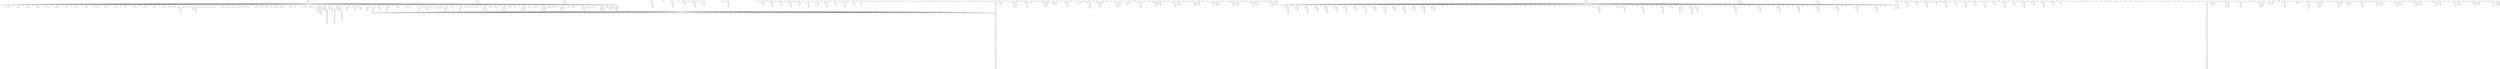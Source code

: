 digraph G {
    "in3127" -> "new_n643_";
    "in3126" -> "new_n644_";
    "in3125" -> "new_n645_";
    "new_n645_" -> "new_n646_";
    "in3124" -> "new_n647_";
    "in3125" -> "new_n648_";
    "new_n648_" -> "new_n649_";
    "new_n649_" -> "new_n650_";
    "in3126" -> "new_n651_";
    "new_n651_" -> "new_n652_";
    "new_n652_" -> "new_n653_";
    "in3127" -> "new_n654_";
    "in3123" -> "new_n655_";
    "in3123" -> "new_n656_";
    "in3122" -> "new_n657_";
    "new_n657_" -> "new_n658_";
    "in3121" -> "new_n659_";
    "in3122" -> "new_n660_";
    "in3121" -> "new_n661_";
    "in3120" -> "new_n662_";
    "new_n662_" -> "new_n663_";
    "new_n660_" -> "new_n664_";
    "new_n664_" -> "new_n665_";
    "new_n665_" -> "new_n666_";
    "in3115" -> "new_n667_";
    "in3115" -> "new_n668_";
    "in3114" -> "new_n669_";
    "new_n669_" -> "new_n670_";
    "in3113" -> "new_n671_";
    "in3114" -> "new_n672_";
    "in3113" -> "new_n673_";
    "in3112" -> "new_n674_";
    "new_n674_" -> "new_n675_";
    "new_n672_" -> "new_n676_";
    "new_n676_" -> "new_n677_";
    "new_n677_" -> "new_n678_";
    "in3107" -> "new_n679_";
    "in3107" -> "new_n680_";
    "in3106" -> "new_n681_";
    "new_n681_" -> "new_n682_";
    "in3105" -> "new_n683_";
    "in3106" -> "new_n684_";
    "in3105" -> "new_n685_";
    "in3104" -> "new_n686_";
    "new_n686_" -> "new_n687_";
    "new_n684_" -> "new_n688_";
    "new_n688_" -> "new_n689_";
    "new_n689_" -> "new_n690_";
    "in399" -> "new_n691_";
    "in399" -> "new_n692_";
    "in398" -> "new_n693_";
    "new_n693_" -> "new_n694_";
    "in397" -> "new_n695_";
    "in398" -> "new_n696_";
    "in397" -> "new_n697_";
    "in396" -> "new_n698_";
    "new_n698_" -> "new_n699_";
    "new_n696_" -> "new_n700_";
    "new_n700_" -> "new_n701_";
    "new_n701_" -> "new_n702_";
    "in391" -> "new_n703_";
    "in391" -> "new_n704_";
    "in390" -> "new_n705_";
    "new_n705_" -> "new_n706_";
    "in389" -> "new_n707_";
    "in390" -> "new_n708_";
    "in389" -> "new_n709_";
    "in388" -> "new_n710_";
    "new_n710_" -> "new_n711_";
    "new_n708_" -> "new_n712_";
    "new_n712_" -> "new_n713_";
    "new_n713_" -> "new_n714_";
    "in383" -> "new_n715_";
    "in383" -> "new_n716_";
    "in382" -> "new_n717_";
    "new_n717_" -> "new_n718_";
    "in381" -> "new_n719_";
    "in382" -> "new_n720_";
    "in381" -> "new_n721_";
    "in380" -> "new_n722_";
    "new_n722_" -> "new_n723_";
    "new_n720_" -> "new_n724_";
    "new_n724_" -> "new_n725_";
    "new_n725_" -> "new_n726_";
    "in375" -> "new_n727_";
    "in375" -> "new_n728_";
    "in374" -> "new_n729_";
    "new_n729_" -> "new_n730_";
    "in373" -> "new_n731_";
    "in374" -> "new_n732_";
    "in373" -> "new_n733_";
    "in372" -> "new_n734_";
    "new_n734_" -> "new_n735_";
    "new_n732_" -> "new_n736_";
    "new_n736_" -> "new_n737_";
    "new_n737_" -> "new_n738_";
    "in367" -> "new_n739_";
    "in367" -> "new_n740_";
    "in366" -> "new_n741_";
    "new_n741_" -> "new_n742_";
    "in365" -> "new_n743_";
    "in366" -> "new_n744_";
    "in365" -> "new_n745_";
    "in364" -> "new_n746_";
    "new_n746_" -> "new_n747_";
    "new_n744_" -> "new_n748_";
    "new_n748_" -> "new_n749_";
    "new_n749_" -> "new_n750_";
    "in330" -> "new_n751_";
    "in331" -> "new_n752_";
    "in330" -> "new_n753_";
    "in329" -> "new_n754_";
    "in329" -> "new_n755_";
    "in328" -> "new_n756_";
    "in328" -> "new_n757_";
    "in327" -> "new_n758_";
    "in327" -> "new_n759_";
    "in326" -> "new_n760_";
    "in326" -> "new_n761_";
    "in325" -> "new_n762_";
    "in325" -> "new_n763_";
    "in324" -> "new_n764_";
    "in324" -> "new_n765_";
    "in323" -> "new_n766_";
    "in323" -> "new_n767_";
    "in322" -> "new_n768_";
    "in322" -> "new_n769_";
    "in321" -> "new_n770_";
    "in321" -> "new_n771_";
    "in320" -> "new_n772_";
    "in320" -> "new_n773_";
    "in319" -> "new_n774_";
    "in319" -> "new_n775_";
    "in318" -> "new_n776_";
    "in318" -> "new_n777_";
    "in317" -> "new_n778_";
    "in317" -> "new_n779_";
    "in316" -> "new_n780_";
    "in316" -> "new_n781_";
    "in315" -> "new_n782_";
    "in315" -> "new_n783_";
    "in314" -> "new_n784_";
    "in314" -> "new_n785_";
    "in313" -> "new_n786_";
    "in313" -> "new_n787_";
    "in312" -> "new_n788_";
    "in312" -> "new_n789_";
    "in311" -> "new_n790_";
    "in311" -> "new_n791_";
    "in310" -> "new_n792_";
    "in310" -> "new_n793_";
    "in39" -> "new_n794_";
    "in39" -> "new_n795_";
    "in38" -> "new_n796_";
    "in38" -> "new_n797_";
    "in37" -> "new_n798_";
    "in37" -> "new_n799_";
    "in36" -> "new_n800_";
    "in36" -> "new_n801_";
    "in35" -> "new_n802_";
    "in35" -> "new_n803_";
    "in34" -> "new_n804_";
    "in34" -> "new_n805_";
    "in33" -> "new_n806_";
    "in33" -> "new_n807_";
    "in32" -> "new_n808_";
    "in32" -> "new_n809_";
    "in31" -> "new_n810_";
    "in31" -> "new_n811_";
    "in30" -> "new_n812_";
    "new_n812_" -> "new_n813_";
    "new_n813_" -> "new_n814_";
    "new_n814_" -> "new_n815_";
    "new_n815_" -> "new_n816_";
    "new_n816_" -> "new_n817_";
    "new_n817_" -> "new_n818_";
    "new_n818_" -> "new_n819_";
    "new_n819_" -> "new_n820_";
    "new_n820_" -> "new_n821_";
    "new_n821_" -> "new_n822_";
    "new_n822_" -> "new_n823_";
    "new_n823_" -> "new_n824_";
    "new_n824_" -> "new_n825_";
    "new_n825_" -> "new_n826_";
    "new_n826_" -> "new_n827_";
    "new_n827_" -> "new_n828_";
    "new_n828_" -> "new_n829_";
    "new_n829_" -> "new_n830_";
    "new_n830_" -> "new_n831_";
    "new_n831_" -> "new_n832_";
    "new_n832_" -> "new_n833_";
    "new_n833_" -> "new_n834_";
    "new_n834_" -> "new_n835_";
    "new_n835_" -> "new_n836_";
    "new_n836_" -> "new_n837_";
    "new_n837_" -> "new_n838_";
    "new_n838_" -> "new_n839_";
    "new_n839_" -> "new_n840_";
    "new_n840_" -> "new_n841_";
    "new_n841_" -> "new_n842_";
    "new_n842_" -> "new_n843_";
    "new_n843_" -> "new_n844_";
    "new_n844_" -> "new_n845_";
    "new_n845_" -> "new_n846_";
    "new_n846_" -> "new_n847_";
    "new_n847_" -> "new_n848_";
    "new_n848_" -> "new_n849_";
    "new_n849_" -> "new_n850_";
    "new_n850_" -> "new_n851_";
    "new_n851_" -> "new_n852_";
    "new_n852_" -> "new_n853_";
    "new_n853_" -> "new_n854_";
    "new_n854_" -> "new_n855_";
    "new_n855_" -> "new_n856_";
    "new_n856_" -> "new_n857_";
    "new_n857_" -> "new_n858_";
    "new_n858_" -> "new_n859_";
    "new_n859_" -> "new_n860_";
    "new_n860_" -> "new_n861_";
    "new_n861_" -> "new_n862_";
    "new_n862_" -> "new_n863_";
    "new_n863_" -> "new_n864_";
    "new_n864_" -> "new_n865_";
    "new_n865_" -> "new_n866_";
    "new_n866_" -> "new_n867_";
    "new_n867_" -> "new_n868_";
    "new_n868_" -> "new_n869_";
    "new_n869_" -> "new_n870_";
    "new_n870_" -> "new_n871_";
    "new_n752_" -> "new_n872_";
    "new_n872_" -> "new_n873_";
    "in331" -> "new_n874_";
    "in336" -> "new_n875_";
    "in337" -> "new_n876_";
    "in339" -> "new_n877_";
    "in338" -> "new_n878_";
    "new_n878_" -> "new_n879_";
    "new_n876_" -> "new_n880_";
    "new_n880_" -> "new_n881_";
    "in333" -> "new_n882_";
    "in335" -> "new_n883_";
    "in334" -> "new_n884_";
    "new_n884_" -> "new_n885_";
    "in332" -> "new_n886_";
    "new_n882_" -> "new_n887_";
    "new_n887_" -> "new_n888_";
    "new_n888_" -> "new_n889_";
    "new_n889_" -> "new_n890_";
    "new_n890_" -> "new_n891_";
    "in339" -> "new_n892_";
    "in335" -> "new_n893_";
    "in333" -> "new_n894_";
    "in334" -> "new_n895_";
    "in332" -> "new_n896_";
    "new_n896_" -> "new_n897_";
    "new_n895_" -> "new_n898_";
    "new_n898_" -> "new_n899_";
    "new_n899_" -> "new_n900_";
    "new_n900_" -> "new_n901_";
    "new_n901_" -> "new_n902_";
    "in337" -> "new_n903_";
    "in336" -> "new_n904_";
    "new_n904_" -> "new_n905_";
    "new_n905_" -> "new_n906_";
    "new_n906_" -> "new_n907_";
    "in338" -> "new_n908_";
    "new_n908_" -> "new_n909_";
    "new_n909_" -> "new_n910_";
    "new_n910_" -> "new_n911_";
    "new_n911_" -> "new_n912_";
    "new_n912_" -> "new_n913_";
    "in341" -> "new_n914_";
    "in343" -> "new_n915_";
    "in342" -> "new_n916_";
    "new_n916_" -> "new_n917_";
    "in340" -> "new_n918_";
    "in344" -> "new_n919_";
    "in345" -> "new_n920_";
    "in347" -> "new_n921_";
    "in346" -> "new_n922_";
    "new_n922_" -> "new_n923_";
    "new_n920_" -> "new_n924_";
    "new_n924_" -> "new_n925_";
    "new_n918_" -> "new_n926_";
    "new_n926_" -> "new_n927_";
    "new_n927_" -> "new_n928_";
    "new_n928_" -> "new_n929_";
    "in347" -> "new_n930_";
    "in343" -> "new_n931_";
    "in341" -> "new_n932_";
    "in342" -> "new_n933_";
    "in340" -> "new_n934_";
    "new_n934_" -> "new_n935_";
    "new_n933_" -> "new_n936_";
    "new_n936_" -> "new_n937_";
    "new_n937_" -> "new_n938_";
    "new_n938_" -> "new_n939_";
    "new_n939_" -> "new_n940_";
    "in345" -> "new_n941_";
    "in344" -> "new_n942_";
    "new_n942_" -> "new_n943_";
    "new_n943_" -> "new_n944_";
    "new_n944_" -> "new_n945_";
    "in346" -> "new_n946_";
    "new_n946_" -> "new_n947_";
    "new_n947_" -> "new_n948_";
    "new_n948_" -> "new_n949_";
    "new_n949_" -> "new_n950_";
    "new_n950_" -> "new_n951_";
    "in349" -> "new_n952_";
    "in353" -> "new_n953_";
    "in352" -> "new_n954_";
    "in355" -> "new_n955_";
    "in354" -> "new_n956_";
    "new_n956_" -> "new_n957_";
    "new_n954_" -> "new_n958_";
    "new_n958_" -> "new_n959_";
    "in351" -> "new_n960_";
    "in350" -> "new_n961_";
    "new_n961_" -> "new_n962_";
    "in348" -> "new_n963_";
    "new_n963_" -> "new_n964_";
    "new_n964_" -> "new_n965_";
    "new_n965_" -> "new_n966_";
    "new_n966_" -> "new_n967_";
    "in355" -> "new_n968_";
    "in351" -> "new_n969_";
    "in349" -> "new_n970_";
    "in350" -> "new_n971_";
    "in348" -> "new_n972_";
    "new_n972_" -> "new_n973_";
    "new_n971_" -> "new_n974_";
    "new_n974_" -> "new_n975_";
    "new_n975_" -> "new_n976_";
    "new_n976_" -> "new_n977_";
    "new_n977_" -> "new_n978_";
    "in353" -> "new_n979_";
    "in354" -> "new_n980_";
    "in352" -> "new_n981_";
    "new_n981_" -> "new_n982_";
    "new_n980_" -> "new_n983_";
    "new_n983_" -> "new_n984_";
    "new_n984_" -> "new_n985_";
    "new_n985_" -> "new_n986_";
    "new_n986_" -> "new_n987_";
    "new_n987_" -> "new_n988_";
    "in357" -> "new_n989_";
    "in359" -> "new_n990_";
    "in358" -> "new_n991_";
    "new_n991_" -> "new_n992_";
    "in356" -> "new_n993_";
    "in360" -> "new_n994_";
    "in361" -> "new_n995_";
    "in363" -> "new_n996_";
    "in362" -> "new_n997_";
    "new_n997_" -> "new_n998_";
    "new_n995_" -> "new_n999_";
    "new_n999_" -> "new_n1000_";
    "new_n993_" -> "new_n1001_";
    "new_n1001_" -> "new_n1002_";
    "new_n1002_" -> "new_n1003_";
    "new_n1003_" -> "new_n1004_";
    "in363" -> "new_n1005_";
    "in359" -> "new_n1006_";
    "in357" -> "new_n1007_";
    "in358" -> "new_n1008_";
    "in356" -> "new_n1009_";
    "new_n1009_" -> "new_n1010_";
    "new_n1008_" -> "new_n1011_";
    "new_n1011_" -> "new_n1012_";
    "new_n1012_" -> "new_n1013_";
    "new_n1013_" -> "new_n1014_";
    "new_n1014_" -> "new_n1015_";
    "in361" -> "new_n1016_";
    "in360" -> "new_n1017_";
    "new_n1017_" -> "new_n1018_";
    "new_n1018_" -> "new_n1019_";
    "new_n1019_" -> "new_n1020_";
    "in362" -> "new_n1021_";
    "new_n1021_" -> "new_n1022_";
    "new_n1022_" -> "new_n1023_";
    "new_n1023_" -> "new_n1024_";
    "new_n1024_" -> "new_n1025_";
    "new_n1025_" -> "new_n1026_";
    "in364" -> "new_n1027_";
    "new_n1027_" -> "new_n1028_";
    "new_n1028_" -> "new_n1029_";
    "new_n1029_" -> "new_n1030_";
    "new_n750_" -> "new_n1031_";
    "new_n1031_" -> "new_n1032_";
    "in369" -> "new_n1033_";
    "in371" -> "new_n1034_";
    "in370" -> "new_n1035_";
    "new_n1035_" -> "new_n1036_";
    "in368" -> "new_n1037_";
    "new_n1037_" -> "new_n1038_";
    "new_n1038_" -> "new_n1039_";
    "new_n1039_" -> "new_n1040_";
    "in371" -> "new_n1041_";
    "in369" -> "new_n1042_";
    "in368" -> "new_n1043_";
    "new_n1043_" -> "new_n1044_";
    "new_n1044_" -> "new_n1045_";
    "new_n1045_" -> "new_n1046_";
    "in370" -> "new_n1047_";
    "new_n1047_" -> "new_n1048_";
    "new_n1048_" -> "new_n1049_";
    "new_n1049_" -> "new_n1050_";
    "new_n1050_" -> "new_n1051_";
    "in372" -> "new_n1052_";
    "new_n1052_" -> "new_n1053_";
    "new_n1053_" -> "new_n1054_";
    "new_n1054_" -> "new_n1055_";
    "new_n738_" -> "new_n1056_";
    "new_n1056_" -> "new_n1057_";
    "in377" -> "new_n1058_";
    "in379" -> "new_n1059_";
    "in378" -> "new_n1060_";
    "new_n1060_" -> "new_n1061_";
    "in376" -> "new_n1062_";
    "new_n1062_" -> "new_n1063_";
    "new_n1063_" -> "new_n1064_";
    "new_n1064_" -> "new_n1065_";
    "in379" -> "new_n1066_";
    "in377" -> "new_n1067_";
    "in376" -> "new_n1068_";
    "new_n1068_" -> "new_n1069_";
    "new_n1069_" -> "new_n1070_";
    "new_n1070_" -> "new_n1071_";
    "in378" -> "new_n1072_";
    "new_n1072_" -> "new_n1073_";
    "new_n1073_" -> "new_n1074_";
    "new_n1074_" -> "new_n1075_";
    "new_n1075_" -> "new_n1076_";
    "in380" -> "new_n1077_";
    "new_n1077_" -> "new_n1078_";
    "new_n1078_" -> "new_n1079_";
    "new_n1079_" -> "new_n1080_";
    "new_n726_" -> "new_n1081_";
    "new_n1081_" -> "new_n1082_";
    "in385" -> "new_n1083_";
    "in387" -> "new_n1084_";
    "in386" -> "new_n1085_";
    "new_n1085_" -> "new_n1086_";
    "in384" -> "new_n1087_";
    "new_n1087_" -> "new_n1088_";
    "new_n1088_" -> "new_n1089_";
    "new_n1089_" -> "new_n1090_";
    "in387" -> "new_n1091_";
    "in385" -> "new_n1092_";
    "in384" -> "new_n1093_";
    "new_n1093_" -> "new_n1094_";
    "new_n1094_" -> "new_n1095_";
    "new_n1095_" -> "new_n1096_";
    "in386" -> "new_n1097_";
    "new_n1097_" -> "new_n1098_";
    "new_n1098_" -> "new_n1099_";
    "new_n1099_" -> "new_n1100_";
    "new_n1100_" -> "new_n1101_";
    "in388" -> "new_n1102_";
    "new_n1102_" -> "new_n1103_";
    "new_n1103_" -> "new_n1104_";
    "new_n1104_" -> "new_n1105_";
    "new_n714_" -> "new_n1106_";
    "new_n1106_" -> "new_n1107_";
    "in393" -> "new_n1108_";
    "in395" -> "new_n1109_";
    "in394" -> "new_n1110_";
    "new_n1110_" -> "new_n1111_";
    "in392" -> "new_n1112_";
    "new_n1112_" -> "new_n1113_";
    "new_n1113_" -> "new_n1114_";
    "new_n1114_" -> "new_n1115_";
    "in395" -> "new_n1116_";
    "in393" -> "new_n1117_";
    "in392" -> "new_n1118_";
    "new_n1118_" -> "new_n1119_";
    "new_n1119_" -> "new_n1120_";
    "new_n1120_" -> "new_n1121_";
    "in394" -> "new_n1122_";
    "new_n1122_" -> "new_n1123_";
    "new_n1123_" -> "new_n1124_";
    "new_n1124_" -> "new_n1125_";
    "new_n1125_" -> "new_n1126_";
    "in396" -> "new_n1127_";
    "new_n1127_" -> "new_n1128_";
    "new_n1128_" -> "new_n1129_";
    "new_n1129_" -> "new_n1130_";
    "new_n702_" -> "new_n1131_";
    "new_n1131_" -> "new_n1132_";
    "in3101" -> "new_n1133_";
    "in3103" -> "new_n1134_";
    "in3102" -> "new_n1135_";
    "new_n1135_" -> "new_n1136_";
    "in3100" -> "new_n1137_";
    "new_n1137_" -> "new_n1138_";
    "new_n1138_" -> "new_n1139_";
    "new_n1139_" -> "new_n1140_";
    "in3103" -> "new_n1141_";
    "in3101" -> "new_n1142_";
    "in3100" -> "new_n1143_";
    "new_n1143_" -> "new_n1144_";
    "new_n1144_" -> "new_n1145_";
    "new_n1145_" -> "new_n1146_";
    "in3102" -> "new_n1147_";
    "new_n1147_" -> "new_n1148_";
    "new_n1148_" -> "new_n1149_";
    "new_n1149_" -> "new_n1150_";
    "new_n1150_" -> "new_n1151_";
    "in3104" -> "new_n1152_";
    "new_n1152_" -> "new_n1153_";
    "new_n1153_" -> "new_n1154_";
    "new_n1154_" -> "new_n1155_";
    "new_n690_" -> "new_n1156_";
    "new_n1156_" -> "new_n1157_";
    "in3109" -> "new_n1158_";
    "in3111" -> "new_n1159_";
    "in3110" -> "new_n1160_";
    "new_n1160_" -> "new_n1161_";
    "in3108" -> "new_n1162_";
    "new_n1162_" -> "new_n1163_";
    "new_n1163_" -> "new_n1164_";
    "new_n1164_" -> "new_n1165_";
    "in3111" -> "new_n1166_";
    "in3109" -> "new_n1167_";
    "in3108" -> "new_n1168_";
    "new_n1168_" -> "new_n1169_";
    "new_n1169_" -> "new_n1170_";
    "new_n1170_" -> "new_n1171_";
    "in3110" -> "new_n1172_";
    "new_n1172_" -> "new_n1173_";
    "new_n1173_" -> "new_n1174_";
    "new_n1174_" -> "new_n1175_";
    "new_n1175_" -> "new_n1176_";
    "in3112" -> "new_n1177_";
    "new_n1177_" -> "new_n1178_";
    "new_n1178_" -> "new_n1179_";
    "new_n1179_" -> "new_n1180_";
    "new_n678_" -> "new_n1181_";
    "new_n1181_" -> "new_n1182_";
    "in3117" -> "new_n1183_";
    "in3119" -> "new_n1184_";
    "in3118" -> "new_n1185_";
    "new_n1185_" -> "new_n1186_";
    "in3116" -> "new_n1187_";
    "new_n1187_" -> "new_n1188_";
    "new_n1188_" -> "new_n1189_";
    "new_n1189_" -> "new_n1190_";
    "in3119" -> "new_n1191_";
    "in3117" -> "new_n1192_";
    "in3116" -> "new_n1193_";
    "new_n1193_" -> "new_n1194_";
    "new_n1194_" -> "new_n1195_";
    "new_n1195_" -> "new_n1196_";
    "in3118" -> "new_n1197_";
    "new_n1197_" -> "new_n1198_";
    "new_n1198_" -> "new_n1199_";
    "new_n1199_" -> "new_n1200_";
    "new_n1200_" -> "new_n1201_";
    "in3120" -> "new_n1202_";
    "new_n1202_" -> "new_n1203_";
    "new_n1203_" -> "new_n1204_";
    "new_n1204_" -> "new_n1205_";
    "new_n666_" -> "new_n1206_";
    "new_n1206_" -> "new_n1207_";
    "in3124" -> "new_n1208_";
    "new_n1208_" -> "new_n1209_";
    "new_n1209_" -> "new_n1210_";
    "new_n1210_" -> "new_n1211_";
    "new_n654_" -> "new_n1212_";
    "new_n1212_" -> "new_n1213_";
    "new_n1213_" -> "new_n1214_";
    "new_n1213_" -> "new_n1215_";
    "new_n1215_" -> "new_n1216_";
    "in1127" -> "new_n1217_";
    "in1126" -> "new_n1218_";
    "in1125" -> "new_n1219_";
    "new_n1219_" -> "new_n1220_";
    "in1124" -> "new_n1221_";
    "in1125" -> "new_n1222_";
    "new_n1222_" -> "new_n1223_";
    "new_n1223_" -> "new_n1224_";
    "in1126" -> "new_n1225_";
    "new_n1225_" -> "new_n1226_";
    "new_n1226_" -> "new_n1227_";
    "in1127" -> "new_n1228_";
    "in1123" -> "new_n1229_";
    "in1123" -> "new_n1230_";
    "in1122" -> "new_n1231_";
    "new_n1231_" -> "new_n1232_";
    "in1121" -> "new_n1233_";
    "in1122" -> "new_n1234_";
    "in1121" -> "new_n1235_";
    "in1120" -> "new_n1236_";
    "new_n1236_" -> "new_n1237_";
    "new_n1234_" -> "new_n1238_";
    "new_n1238_" -> "new_n1239_";
    "new_n1239_" -> "new_n1240_";
    "in1115" -> "new_n1241_";
    "in1115" -> "new_n1242_";
    "in1114" -> "new_n1243_";
    "new_n1243_" -> "new_n1244_";
    "in1113" -> "new_n1245_";
    "in1114" -> "new_n1246_";
    "in1113" -> "new_n1247_";
    "in1112" -> "new_n1248_";
    "new_n1248_" -> "new_n1249_";
    "new_n1246_" -> "new_n1250_";
    "new_n1250_" -> "new_n1251_";
    "new_n1251_" -> "new_n1252_";
    "in1107" -> "new_n1253_";
    "in1107" -> "new_n1254_";
    "in1106" -> "new_n1255_";
    "new_n1255_" -> "new_n1256_";
    "in1105" -> "new_n1257_";
    "in1106" -> "new_n1258_";
    "in1105" -> "new_n1259_";
    "in1104" -> "new_n1260_";
    "new_n1260_" -> "new_n1261_";
    "new_n1258_" -> "new_n1262_";
    "new_n1262_" -> "new_n1263_";
    "new_n1263_" -> "new_n1264_";
    "in199" -> "new_n1265_";
    "in199" -> "new_n1266_";
    "in198" -> "new_n1267_";
    "new_n1267_" -> "new_n1268_";
    "in197" -> "new_n1269_";
    "in198" -> "new_n1270_";
    "in197" -> "new_n1271_";
    "in196" -> "new_n1272_";
    "new_n1272_" -> "new_n1273_";
    "new_n1270_" -> "new_n1274_";
    "new_n1274_" -> "new_n1275_";
    "new_n1275_" -> "new_n1276_";
    "in191" -> "new_n1277_";
    "in191" -> "new_n1278_";
    "in190" -> "new_n1279_";
    "new_n1279_" -> "new_n1280_";
    "in189" -> "new_n1281_";
    "in190" -> "new_n1282_";
    "in189" -> "new_n1283_";
    "in188" -> "new_n1284_";
    "new_n1284_" -> "new_n1285_";
    "new_n1282_" -> "new_n1286_";
    "new_n1286_" -> "new_n1287_";
    "new_n1287_" -> "new_n1288_";
    "in183" -> "new_n1289_";
    "in183" -> "new_n1290_";
    "in182" -> "new_n1291_";
    "new_n1291_" -> "new_n1292_";
    "in181" -> "new_n1293_";
    "in182" -> "new_n1294_";
    "in181" -> "new_n1295_";
    "in180" -> "new_n1296_";
    "new_n1296_" -> "new_n1297_";
    "new_n1294_" -> "new_n1298_";
    "new_n1298_" -> "new_n1299_";
    "new_n1299_" -> "new_n1300_";
    "in175" -> "new_n1301_";
    "in175" -> "new_n1302_";
    "in174" -> "new_n1303_";
    "new_n1303_" -> "new_n1304_";
    "in173" -> "new_n1305_";
    "in174" -> "new_n1306_";
    "in173" -> "new_n1307_";
    "in172" -> "new_n1308_";
    "new_n1308_" -> "new_n1309_";
    "new_n1306_" -> "new_n1310_";
    "new_n1310_" -> "new_n1311_";
    "new_n1311_" -> "new_n1312_";
    "in167" -> "new_n1313_";
    "in167" -> "new_n1314_";
    "in166" -> "new_n1315_";
    "new_n1315_" -> "new_n1316_";
    "in165" -> "new_n1317_";
    "in166" -> "new_n1318_";
    "in165" -> "new_n1319_";
    "in164" -> "new_n1320_";
    "new_n1320_" -> "new_n1321_";
    "new_n1318_" -> "new_n1322_";
    "new_n1322_" -> "new_n1323_";
    "new_n1323_" -> "new_n1324_";
    "in130" -> "new_n1325_";
    "in131" -> "new_n1326_";
    "in130" -> "new_n1327_";
    "in129" -> "new_n1328_";
    "in129" -> "new_n1329_";
    "in128" -> "new_n1330_";
    "in128" -> "new_n1331_";
    "in127" -> "new_n1332_";
    "in127" -> "new_n1333_";
    "in126" -> "new_n1334_";
    "in126" -> "new_n1335_";
    "in125" -> "new_n1336_";
    "in125" -> "new_n1337_";
    "in124" -> "new_n1338_";
    "in124" -> "new_n1339_";
    "in123" -> "new_n1340_";
    "in123" -> "new_n1341_";
    "in122" -> "new_n1342_";
    "in122" -> "new_n1343_";
    "in121" -> "new_n1344_";
    "in121" -> "new_n1345_";
    "in120" -> "new_n1346_";
    "in120" -> "new_n1347_";
    "in119" -> "new_n1348_";
    "in119" -> "new_n1349_";
    "in118" -> "new_n1350_";
    "in118" -> "new_n1351_";
    "in117" -> "new_n1352_";
    "in117" -> "new_n1353_";
    "in116" -> "new_n1354_";
    "in116" -> "new_n1355_";
    "in115" -> "new_n1356_";
    "in115" -> "new_n1357_";
    "in114" -> "new_n1358_";
    "in114" -> "new_n1359_";
    "in113" -> "new_n1360_";
    "in113" -> "new_n1361_";
    "in112" -> "new_n1362_";
    "in112" -> "new_n1363_";
    "in111" -> "new_n1364_";
    "in111" -> "new_n1365_";
    "in110" -> "new_n1366_";
    "in110" -> "new_n1367_";
    "in19" -> "new_n1368_";
    "in19" -> "new_n1369_";
    "in18" -> "new_n1370_";
    "in18" -> "new_n1371_";
    "in17" -> "new_n1372_";
    "in17" -> "new_n1373_";
    "in16" -> "new_n1374_";
    "in16" -> "new_n1375_";
    "in15" -> "new_n1376_";
    "in15" -> "new_n1377_";
    "in14" -> "new_n1378_";
    "in14" -> "new_n1379_";
    "in13" -> "new_n1380_";
    "in13" -> "new_n1381_";
    "in12" -> "new_n1382_";
    "in12" -> "new_n1383_";
    "in11" -> "new_n1384_";
    "in11" -> "new_n1385_";
    "in10" -> "new_n1386_";
    "new_n1386_" -> "new_n1387_";
    "new_n1387_" -> "new_n1388_";
    "new_n1388_" -> "new_n1389_";
    "new_n1389_" -> "new_n1390_";
    "new_n1390_" -> "new_n1391_";
    "new_n1391_" -> "new_n1392_";
    "new_n1392_" -> "new_n1393_";
    "new_n1393_" -> "new_n1394_";
    "new_n1394_" -> "new_n1395_";
    "new_n1395_" -> "new_n1396_";
    "new_n1396_" -> "new_n1397_";
    "new_n1397_" -> "new_n1398_";
    "new_n1398_" -> "new_n1399_";
    "new_n1399_" -> "new_n1400_";
    "new_n1400_" -> "new_n1401_";
    "new_n1401_" -> "new_n1402_";
    "new_n1402_" -> "new_n1403_";
    "new_n1403_" -> "new_n1404_";
    "new_n1404_" -> "new_n1405_";
    "new_n1405_" -> "new_n1406_";
    "new_n1406_" -> "new_n1407_";
    "new_n1407_" -> "new_n1408_";
    "new_n1408_" -> "new_n1409_";
    "new_n1409_" -> "new_n1410_";
    "new_n1410_" -> "new_n1411_";
    "new_n1411_" -> "new_n1412_";
    "new_n1412_" -> "new_n1413_";
    "new_n1413_" -> "new_n1414_";
    "new_n1414_" -> "new_n1415_";
    "new_n1415_" -> "new_n1416_";
    "new_n1416_" -> "new_n1417_";
    "new_n1417_" -> "new_n1418_";
    "new_n1418_" -> "new_n1419_";
    "new_n1419_" -> "new_n1420_";
    "new_n1420_" -> "new_n1421_";
    "new_n1421_" -> "new_n1422_";
    "new_n1422_" -> "new_n1423_";
    "new_n1423_" -> "new_n1424_";
    "new_n1424_" -> "new_n1425_";
    "new_n1425_" -> "new_n1426_";
    "new_n1426_" -> "new_n1427_";
    "new_n1427_" -> "new_n1428_";
    "new_n1428_" -> "new_n1429_";
    "new_n1429_" -> "new_n1430_";
    "new_n1430_" -> "new_n1431_";
    "new_n1431_" -> "new_n1432_";
    "new_n1432_" -> "new_n1433_";
    "new_n1433_" -> "new_n1434_";
    "new_n1434_" -> "new_n1435_";
    "new_n1435_" -> "new_n1436_";
    "new_n1436_" -> "new_n1437_";
    "new_n1437_" -> "new_n1438_";
    "new_n1438_" -> "new_n1439_";
    "new_n1439_" -> "new_n1440_";
    "new_n1440_" -> "new_n1441_";
    "new_n1441_" -> "new_n1442_";
    "new_n1442_" -> "new_n1443_";
    "new_n1443_" -> "new_n1444_";
    "new_n1444_" -> "new_n1445_";
    "new_n1326_" -> "new_n1446_";
    "new_n1446_" -> "new_n1447_";
    "in131" -> "new_n1448_";
    "in136" -> "new_n1449_";
    "in137" -> "new_n1450_";
    "in139" -> "new_n1451_";
    "in138" -> "new_n1452_";
    "new_n1452_" -> "new_n1453_";
    "new_n1450_" -> "new_n1454_";
    "new_n1454_" -> "new_n1455_";
    "in133" -> "new_n1456_";
    "in135" -> "new_n1457_";
    "in134" -> "new_n1458_";
    "new_n1458_" -> "new_n1459_";
    "in132" -> "new_n1460_";
    "new_n1456_" -> "new_n1461_";
    "new_n1461_" -> "new_n1462_";
    "new_n1462_" -> "new_n1463_";
    "new_n1463_" -> "new_n1464_";
    "new_n1464_" -> "new_n1465_";
    "in139" -> "new_n1466_";
    "in135" -> "new_n1467_";
    "in133" -> "new_n1468_";
    "in134" -> "new_n1469_";
    "in132" -> "new_n1470_";
    "new_n1470_" -> "new_n1471_";
    "new_n1469_" -> "new_n1472_";
    "new_n1472_" -> "new_n1473_";
    "new_n1473_" -> "new_n1474_";
    "new_n1474_" -> "new_n1475_";
    "new_n1475_" -> "new_n1476_";
    "in137" -> "new_n1477_";
    "in136" -> "new_n1478_";
    "new_n1478_" -> "new_n1479_";
    "new_n1479_" -> "new_n1480_";
    "new_n1480_" -> "new_n1481_";
    "in138" -> "new_n1482_";
    "new_n1482_" -> "new_n1483_";
    "new_n1483_" -> "new_n1484_";
    "new_n1484_" -> "new_n1485_";
    "new_n1485_" -> "new_n1486_";
    "new_n1486_" -> "new_n1487_";
    "in141" -> "new_n1488_";
    "in143" -> "new_n1489_";
    "in142" -> "new_n1490_";
    "new_n1490_" -> "new_n1491_";
    "in140" -> "new_n1492_";
    "in144" -> "new_n1493_";
    "in145" -> "new_n1494_";
    "in147" -> "new_n1495_";
    "in146" -> "new_n1496_";
    "new_n1496_" -> "new_n1497_";
    "new_n1494_" -> "new_n1498_";
    "new_n1498_" -> "new_n1499_";
    "new_n1492_" -> "new_n1500_";
    "new_n1500_" -> "new_n1501_";
    "new_n1501_" -> "new_n1502_";
    "new_n1502_" -> "new_n1503_";
    "in147" -> "new_n1504_";
    "in143" -> "new_n1505_";
    "in141" -> "new_n1506_";
    "in142" -> "new_n1507_";
    "in140" -> "new_n1508_";
    "new_n1508_" -> "new_n1509_";
    "new_n1507_" -> "new_n1510_";
    "new_n1510_" -> "new_n1511_";
    "new_n1511_" -> "new_n1512_";
    "new_n1512_" -> "new_n1513_";
    "new_n1513_" -> "new_n1514_";
    "in145" -> "new_n1515_";
    "in144" -> "new_n1516_";
    "new_n1516_" -> "new_n1517_";
    "new_n1517_" -> "new_n1518_";
    "new_n1518_" -> "new_n1519_";
    "in146" -> "new_n1520_";
    "new_n1520_" -> "new_n1521_";
    "new_n1521_" -> "new_n1522_";
    "new_n1522_" -> "new_n1523_";
    "new_n1523_" -> "new_n1524_";
    "new_n1524_" -> "new_n1525_";
    "in149" -> "new_n1526_";
    "in153" -> "new_n1527_";
    "in152" -> "new_n1528_";
    "in155" -> "new_n1529_";
    "in154" -> "new_n1530_";
    "new_n1530_" -> "new_n1531_";
    "new_n1528_" -> "new_n1532_";
    "new_n1532_" -> "new_n1533_";
    "in151" -> "new_n1534_";
    "in150" -> "new_n1535_";
    "new_n1535_" -> "new_n1536_";
    "in148" -> "new_n1537_";
    "new_n1537_" -> "new_n1538_";
    "new_n1538_" -> "new_n1539_";
    "new_n1539_" -> "new_n1540_";
    "new_n1540_" -> "new_n1541_";
    "in155" -> "new_n1542_";
    "in151" -> "new_n1543_";
    "in149" -> "new_n1544_";
    "in150" -> "new_n1545_";
    "in148" -> "new_n1546_";
    "new_n1546_" -> "new_n1547_";
    "new_n1545_" -> "new_n1548_";
    "new_n1548_" -> "new_n1549_";
    "new_n1549_" -> "new_n1550_";
    "new_n1550_" -> "new_n1551_";
    "new_n1551_" -> "new_n1552_";
    "in153" -> "new_n1553_";
    "in154" -> "new_n1554_";
    "in152" -> "new_n1555_";
    "new_n1555_" -> "new_n1556_";
    "new_n1554_" -> "new_n1557_";
    "new_n1557_" -> "new_n1558_";
    "new_n1558_" -> "new_n1559_";
    "new_n1559_" -> "new_n1560_";
    "new_n1560_" -> "new_n1561_";
    "new_n1561_" -> "new_n1562_";
    "in157" -> "new_n1563_";
    "in159" -> "new_n1564_";
    "in158" -> "new_n1565_";
    "new_n1565_" -> "new_n1566_";
    "in156" -> "new_n1567_";
    "in160" -> "new_n1568_";
    "in161" -> "new_n1569_";
    "in163" -> "new_n1570_";
    "in162" -> "new_n1571_";
    "new_n1571_" -> "new_n1572_";
    "new_n1569_" -> "new_n1573_";
    "new_n1573_" -> "new_n1574_";
    "new_n1567_" -> "new_n1575_";
    "new_n1575_" -> "new_n1576_";
    "new_n1576_" -> "new_n1577_";
    "new_n1577_" -> "new_n1578_";
    "in163" -> "new_n1579_";
    "in159" -> "new_n1580_";
    "in157" -> "new_n1581_";
    "in158" -> "new_n1582_";
    "in156" -> "new_n1583_";
    "new_n1583_" -> "new_n1584_";
    "new_n1582_" -> "new_n1585_";
    "new_n1585_" -> "new_n1586_";
    "new_n1586_" -> "new_n1587_";
    "new_n1587_" -> "new_n1588_";
    "new_n1588_" -> "new_n1589_";
    "in161" -> "new_n1590_";
    "in160" -> "new_n1591_";
    "new_n1591_" -> "new_n1592_";
    "new_n1592_" -> "new_n1593_";
    "new_n1593_" -> "new_n1594_";
    "in162" -> "new_n1595_";
    "new_n1595_" -> "new_n1596_";
    "new_n1596_" -> "new_n1597_";
    "new_n1597_" -> "new_n1598_";
    "new_n1598_" -> "new_n1599_";
    "new_n1599_" -> "new_n1600_";
    "in164" -> "new_n1601_";
    "new_n1601_" -> "new_n1602_";
    "new_n1602_" -> "new_n1603_";
    "new_n1603_" -> "new_n1604_";
    "new_n1324_" -> "new_n1605_";
    "new_n1605_" -> "new_n1606_";
    "in169" -> "new_n1607_";
    "in171" -> "new_n1608_";
    "in170" -> "new_n1609_";
    "new_n1609_" -> "new_n1610_";
    "in168" -> "new_n1611_";
    "new_n1611_" -> "new_n1612_";
    "new_n1612_" -> "new_n1613_";
    "new_n1613_" -> "new_n1614_";
    "in171" -> "new_n1615_";
    "in169" -> "new_n1616_";
    "in168" -> "new_n1617_";
    "new_n1617_" -> "new_n1618_";
    "new_n1618_" -> "new_n1619_";
    "new_n1619_" -> "new_n1620_";
    "in170" -> "new_n1621_";
    "new_n1621_" -> "new_n1622_";
    "new_n1622_" -> "new_n1623_";
    "new_n1623_" -> "new_n1624_";
    "new_n1624_" -> "new_n1625_";
    "in172" -> "new_n1626_";
    "new_n1626_" -> "new_n1627_";
    "new_n1627_" -> "new_n1628_";
    "new_n1628_" -> "new_n1629_";
    "new_n1312_" -> "new_n1630_";
    "new_n1630_" -> "new_n1631_";
    "in177" -> "new_n1632_";
    "in179" -> "new_n1633_";
    "in178" -> "new_n1634_";
    "new_n1634_" -> "new_n1635_";
    "in176" -> "new_n1636_";
    "new_n1636_" -> "new_n1637_";
    "new_n1637_" -> "new_n1638_";
    "new_n1638_" -> "new_n1639_";
    "in179" -> "new_n1640_";
    "in177" -> "new_n1641_";
    "in176" -> "new_n1642_";
    "new_n1642_" -> "new_n1643_";
    "new_n1643_" -> "new_n1644_";
    "new_n1644_" -> "new_n1645_";
    "in178" -> "new_n1646_";
    "new_n1646_" -> "new_n1647_";
    "new_n1647_" -> "new_n1648_";
    "new_n1648_" -> "new_n1649_";
    "new_n1649_" -> "new_n1650_";
    "in180" -> "new_n1651_";
    "new_n1651_" -> "new_n1652_";
    "new_n1652_" -> "new_n1653_";
    "new_n1653_" -> "new_n1654_";
    "new_n1300_" -> "new_n1655_";
    "new_n1655_" -> "new_n1656_";
    "in185" -> "new_n1657_";
    "in187" -> "new_n1658_";
    "in186" -> "new_n1659_";
    "new_n1659_" -> "new_n1660_";
    "in184" -> "new_n1661_";
    "new_n1661_" -> "new_n1662_";
    "new_n1662_" -> "new_n1663_";
    "new_n1663_" -> "new_n1664_";
    "in187" -> "new_n1665_";
    "in185" -> "new_n1666_";
    "in184" -> "new_n1667_";
    "new_n1667_" -> "new_n1668_";
    "new_n1668_" -> "new_n1669_";
    "new_n1669_" -> "new_n1670_";
    "in186" -> "new_n1671_";
    "new_n1671_" -> "new_n1672_";
    "new_n1672_" -> "new_n1673_";
    "new_n1673_" -> "new_n1674_";
    "new_n1674_" -> "new_n1675_";
    "in188" -> "new_n1676_";
    "new_n1676_" -> "new_n1677_";
    "new_n1677_" -> "new_n1678_";
    "new_n1678_" -> "new_n1679_";
    "new_n1288_" -> "new_n1680_";
    "new_n1680_" -> "new_n1681_";
    "in193" -> "new_n1682_";
    "in195" -> "new_n1683_";
    "in194" -> "new_n1684_";
    "new_n1684_" -> "new_n1685_";
    "in192" -> "new_n1686_";
    "new_n1686_" -> "new_n1687_";
    "new_n1687_" -> "new_n1688_";
    "new_n1688_" -> "new_n1689_";
    "in195" -> "new_n1690_";
    "in193" -> "new_n1691_";
    "in192" -> "new_n1692_";
    "new_n1692_" -> "new_n1693_";
    "new_n1693_" -> "new_n1694_";
    "new_n1694_" -> "new_n1695_";
    "in194" -> "new_n1696_";
    "new_n1696_" -> "new_n1697_";
    "new_n1697_" -> "new_n1698_";
    "new_n1698_" -> "new_n1699_";
    "new_n1699_" -> "new_n1700_";
    "in196" -> "new_n1701_";
    "new_n1701_" -> "new_n1702_";
    "new_n1702_" -> "new_n1703_";
    "new_n1703_" -> "new_n1704_";
    "new_n1276_" -> "new_n1705_";
    "new_n1705_" -> "new_n1706_";
    "in1101" -> "new_n1707_";
    "in1103" -> "new_n1708_";
    "in1102" -> "new_n1709_";
    "new_n1709_" -> "new_n1710_";
    "in1100" -> "new_n1711_";
    "new_n1711_" -> "new_n1712_";
    "new_n1712_" -> "new_n1713_";
    "new_n1713_" -> "new_n1714_";
    "in1103" -> "new_n1715_";
    "in1101" -> "new_n1716_";
    "in1100" -> "new_n1717_";
    "new_n1717_" -> "new_n1718_";
    "new_n1718_" -> "new_n1719_";
    "new_n1719_" -> "new_n1720_";
    "in1102" -> "new_n1721_";
    "new_n1721_" -> "new_n1722_";
    "new_n1722_" -> "new_n1723_";
    "new_n1723_" -> "new_n1724_";
    "new_n1724_" -> "new_n1725_";
    "in1104" -> "new_n1726_";
    "new_n1726_" -> "new_n1727_";
    "new_n1727_" -> "new_n1728_";
    "new_n1728_" -> "new_n1729_";
    "new_n1264_" -> "new_n1730_";
    "new_n1730_" -> "new_n1731_";
    "in1109" -> "new_n1732_";
    "in1111" -> "new_n1733_";
    "in1110" -> "new_n1734_";
    "new_n1734_" -> "new_n1735_";
    "in1108" -> "new_n1736_";
    "new_n1736_" -> "new_n1737_";
    "new_n1737_" -> "new_n1738_";
    "new_n1738_" -> "new_n1739_";
    "in1111" -> "new_n1740_";
    "in1109" -> "new_n1741_";
    "in1108" -> "new_n1742_";
    "new_n1742_" -> "new_n1743_";
    "new_n1743_" -> "new_n1744_";
    "new_n1744_" -> "new_n1745_";
    "in1110" -> "new_n1746_";
    "new_n1746_" -> "new_n1747_";
    "new_n1747_" -> "new_n1748_";
    "new_n1748_" -> "new_n1749_";
    "new_n1749_" -> "new_n1750_";
    "in1112" -> "new_n1751_";
    "new_n1751_" -> "new_n1752_";
    "new_n1752_" -> "new_n1753_";
    "new_n1753_" -> "new_n1754_";
    "new_n1252_" -> "new_n1755_";
    "new_n1755_" -> "new_n1756_";
    "in1117" -> "new_n1757_";
    "in1119" -> "new_n1758_";
    "in1118" -> "new_n1759_";
    "new_n1759_" -> "new_n1760_";
    "in1116" -> "new_n1761_";
    "new_n1761_" -> "new_n1762_";
    "new_n1762_" -> "new_n1763_";
    "new_n1763_" -> "new_n1764_";
    "in1119" -> "new_n1765_";
    "in1117" -> "new_n1766_";
    "in1116" -> "new_n1767_";
    "new_n1767_" -> "new_n1768_";
    "new_n1768_" -> "new_n1769_";
    "new_n1769_" -> "new_n1770_";
    "in1118" -> "new_n1771_";
    "new_n1771_" -> "new_n1772_";
    "new_n1772_" -> "new_n1773_";
    "new_n1773_" -> "new_n1774_";
    "new_n1774_" -> "new_n1775_";
    "in1120" -> "new_n1776_";
    "new_n1776_" -> "new_n1777_";
    "new_n1777_" -> "new_n1778_";
    "new_n1778_" -> "new_n1779_";
    "new_n1240_" -> "new_n1780_";
    "new_n1780_" -> "new_n1781_";
    "in1124" -> "new_n1782_";
    "new_n1782_" -> "new_n1783_";
    "new_n1783_" -> "new_n1784_";
    "new_n1784_" -> "new_n1785_";
    "new_n1228_" -> "new_n1786_";
    "new_n1786_" -> "new_n1787_";
    "new_n1787_" -> "new_n1788_";
    "new_n1787_" -> "new_n1789_";
    "new_n1789_" -> "new_n1790_";
    "new_n1213_" -> "new_n1791_";
    "new_n1213_" -> "new_n1792_";
    "new_n1792_" -> "new_n1793_";
    "new_n1793_" -> "new_n1794_";
    "new_n1793_" -> "new_n1795_";
    "new_n1213_" -> "new_n1796_";
    "new_n1213_" -> "new_n1797_";
    "new_n1797_" -> "new_n1798_";
    "new_n1787_" -> "new_n1799_";
    "new_n1787_" -> "new_n1800_";
    "new_n1800_" -> "new_n1801_";
    "new_n1801_" -> "new_n1802_";
    "new_n1802_" -> "new_n1803_";
    "new_n1787_" -> "new_n1804_";
    "new_n1787_" -> "new_n1805_";
    "new_n1805_" -> "new_n1806_";
    "new_n1213_" -> "new_n1807_";
    "new_n1213_" -> "new_n1808_";
    "new_n1808_" -> "new_n1809_";
    "new_n1809_" -> "new_n1810_";
    "new_n1801_" -> "new_n1811_";
    "new_n1213_" -> "new_n1812_";
    "new_n1213_" -> "new_n1813_";
    "new_n1813_" -> "new_n1814_";
    "new_n1809_" -> "new_n1815_";
    "new_n1787_" -> "new_n1816_";
    "new_n1787_" -> "new_n1817_";
    "new_n1817_" -> "new_n1818_";
    "new_n1818_" -> "new_n1819_";
    "new_n1819_" -> "new_n1820_";
    "new_n1811_" -> "new_n1821_";
    "new_n1821_" -> "new_n1822_";
    "new_n1822_" -> "new_n1823_";
    "new_n1787_" -> "new_n1824_";
    "new_n1787_" -> "new_n1825_";
    "new_n1825_" -> "new_n1826_";
    "new_n1213_" -> "new_n1827_";
    "new_n1213_" -> "new_n1828_";
    "new_n1828_" -> "new_n1829_";
    "new_n1829_" -> "new_n1830_";
    "new_n1829_" -> "new_n1831_";
    "new_n1213_" -> "new_n1832_";
    "new_n1213_" -> "new_n1833_";
    "new_n1833_" -> "new_n1834_";
    "new_n1787_" -> "new_n1835_";
    "new_n1787_" -> "new_n1836_";
    "new_n1836_" -> "new_n1837_";
    "new_n1837_" -> "new_n1838_";
    "new_n1838_" -> "new_n1839_";
    "new_n1787_" -> "new_n1840_";
    "new_n1787_" -> "new_n1841_";
    "new_n1841_" -> "new_n1842_";
    "new_n1213_" -> "new_n1843_";
    "new_n1213_" -> "new_n1844_";
    "new_n1844_" -> "new_n1845_";
    "new_n1845_" -> "new_n1846_";
    "new_n1837_" -> "new_n1847_";
    "new_n1213_" -> "new_n1848_";
    "new_n1213_" -> "new_n1849_";
    "new_n1849_" -> "new_n1850_";
    "new_n1787_" -> "new_n1851_";
    "new_n1787_" -> "new_n1852_";
    "new_n1852_" -> "new_n1853_";
    "new_n1845_" -> "new_n1854_";
    "new_n1853_" -> "new_n1855_";
    "new_n1855_" -> "new_n1856_";
    "new_n1847_" -> "new_n1857_";
    "new_n1857_" -> "new_n1858_";
    "new_n1858_" -> "new_n1859_";
    "new_n1787_" -> "new_n1860_";
    "new_n1787_" -> "new_n1861_";
    "new_n1861_" -> "new_n1862_";
    "new_n1213_" -> "new_n1863_";
    "new_n1213_" -> "new_n1864_";
    "new_n1864_" -> "new_n1865_";
    "new_n1865_" -> "new_n1866_";
    "new_n1865_" -> "new_n1867_";
    "new_n1213_" -> "new_n1868_";
    "new_n1213_" -> "new_n1869_";
    "new_n1869_" -> "new_n1870_";
    "new_n1787_" -> "new_n1871_";
    "new_n1787_" -> "new_n1872_";
    "new_n1872_" -> "new_n1873_";
    "new_n1873_" -> "new_n1874_";
    "new_n1874_" -> "new_n1875_";
    "new_n1787_" -> "new_n1876_";
    "new_n1787_" -> "new_n1877_";
    "new_n1877_" -> "new_n1878_";
    "new_n1213_" -> "new_n1879_";
    "new_n1213_" -> "new_n1880_";
    "new_n1880_" -> "new_n1881_";
    "new_n1881_" -> "new_n1882_";
    "new_n1873_" -> "new_n1883_";
    "new_n1213_" -> "new_n1884_";
    "new_n1213_" -> "new_n1885_";
    "new_n1885_" -> "new_n1886_";
    "new_n1881_" -> "new_n1887_";
    "new_n1787_" -> "new_n1888_";
    "new_n1787_" -> "new_n1889_";
    "new_n1889_" -> "new_n1890_";
    "new_n1890_" -> "new_n1891_";
    "new_n1891_" -> "new_n1892_";
    "new_n1883_" -> "new_n1893_";
    "new_n1893_" -> "new_n1894_";
    "new_n1894_" -> "new_n1895_";
    "new_n1787_" -> "new_n1896_";
    "new_n1787_" -> "new_n1897_";
    "new_n1897_" -> "new_n1898_";
    "new_n1213_" -> "new_n1899_";
    "new_n1213_" -> "new_n1900_";
    "new_n1900_" -> "new_n1901_";
    "new_n1901_" -> "new_n1902_";
    "new_n1901_" -> "new_n1903_";
    "new_n1213_" -> "new_n1904_";
    "new_n1213_" -> "new_n1905_";
    "new_n1905_" -> "new_n1906_";
    "new_n1787_" -> "new_n1907_";
    "new_n1787_" -> "new_n1908_";
    "new_n1908_" -> "new_n1909_";
    "new_n1909_" -> "new_n1910_";
    "new_n1910_" -> "new_n1911_";
    "new_n1787_" -> "new_n1912_";
    "new_n1787_" -> "new_n1913_";
    "new_n1913_" -> "new_n1914_";
    "new_n1213_" -> "new_n1915_";
    "new_n1213_" -> "new_n1916_";
    "new_n1916_" -> "new_n1917_";
    "new_n1917_" -> "new_n1918_";
    "new_n1909_" -> "new_n1919_";
    "new_n1213_" -> "new_n1920_";
    "new_n1213_" -> "new_n1921_";
    "new_n1921_" -> "new_n1922_";
    "new_n1787_" -> "new_n1923_";
    "new_n1787_" -> "new_n1924_";
    "new_n1924_" -> "new_n1925_";
    "new_n1917_" -> "new_n1926_";
    "new_n1925_" -> "new_n1927_";
    "new_n1927_" -> "new_n1928_";
    "new_n1919_" -> "new_n1929_";
    "new_n1929_" -> "new_n1930_";
    "new_n1930_" -> "new_n1931_";
    "new_n1787_" -> "new_n1932_";
    "new_n1787_" -> "new_n1933_";
    "new_n1933_" -> "new_n1934_";
    "new_n1213_" -> "new_n1935_";
    "new_n1213_" -> "new_n1936_";
    "new_n1936_" -> "new_n1937_";
    "new_n1937_" -> "new_n1938_";
    "new_n1937_" -> "new_n1939_";
    "new_n1213_" -> "new_n1940_";
    "new_n1213_" -> "new_n1941_";
    "new_n1941_" -> "new_n1942_";
    "new_n1787_" -> "new_n1943_";
    "new_n1787_" -> "new_n1944_";
    "new_n1944_" -> "new_n1945_";
    "new_n1945_" -> "new_n1946_";
    "new_n1946_" -> "new_n1947_";
    "new_n1787_" -> "new_n1948_";
    "new_n1787_" -> "new_n1949_";
    "new_n1949_" -> "new_n1950_";
    "new_n1213_" -> "new_n1951_";
    "new_n1213_" -> "new_n1952_";
    "new_n1952_" -> "new_n1953_";
    "new_n1953_" -> "new_n1954_";
    "new_n1945_" -> "new_n1955_";
    "new_n1213_" -> "new_n1956_";
    "new_n1213_" -> "new_n1957_";
    "new_n1957_" -> "new_n1958_";
    "new_n1953_" -> "new_n1959_";
    "new_n1787_" -> "new_n1960_";
    "new_n1787_" -> "new_n1961_";
    "new_n1961_" -> "new_n1962_";
    "new_n1962_" -> "new_n1963_";
    "new_n1963_" -> "new_n1964_";
    "new_n1955_" -> "new_n1965_";
    "new_n1965_" -> "new_n1966_";
    "new_n1966_" -> "new_n1967_";
    "new_n1787_" -> "new_n1968_";
    "new_n1787_" -> "new_n1969_";
    "new_n1969_" -> "new_n1970_";
    "new_n1213_" -> "new_n1971_";
    "new_n1213_" -> "new_n1972_";
    "new_n1972_" -> "new_n1973_";
    "new_n1973_" -> "new_n1974_";
    "new_n1973_" -> "new_n1975_";
    "new_n1213_" -> "new_n1976_";
    "new_n1213_" -> "new_n1977_";
    "new_n1977_" -> "new_n1978_";
    "new_n1787_" -> "new_n1979_";
    "new_n1787_" -> "new_n1980_";
    "new_n1980_" -> "new_n1981_";
    "new_n1981_" -> "new_n1982_";
    "new_n1982_" -> "new_n1983_";
    "new_n1787_" -> "new_n1984_";
    "new_n1787_" -> "new_n1985_";
    "new_n1985_" -> "new_n1986_";
    "new_n1213_" -> "new_n1987_";
    "new_n1213_" -> "new_n1988_";
    "new_n1988_" -> "new_n1989_";
    "new_n1989_" -> "new_n1990_";
    "new_n1981_" -> "new_n1991_";
    "new_n1213_" -> "new_n1992_";
    "new_n1213_" -> "new_n1993_";
    "new_n1993_" -> "new_n1994_";
    "new_n1787_" -> "new_n1995_";
    "new_n1787_" -> "new_n1996_";
    "new_n1996_" -> "new_n1997_";
    "new_n1989_" -> "new_n1998_";
    "new_n1997_" -> "new_n1999_";
    "new_n1999_" -> "new_n2000_";
    "new_n1991_" -> "new_n2001_";
    "new_n2001_" -> "new_n2002_";
    "new_n2002_" -> "new_n2003_";
    "new_n1787_" -> "new_n2004_";
    "new_n1787_" -> "new_n2005_";
    "new_n2005_" -> "new_n2006_";
    "new_n1213_" -> "new_n2007_";
    "new_n1213_" -> "new_n2008_";
    "new_n2008_" -> "new_n2009_";
    "new_n2009_" -> "new_n2010_";
    "new_n2009_" -> "new_n2011_";
    "new_n1213_" -> "new_n2012_";
    "new_n1213_" -> "new_n2013_";
    "new_n2013_" -> "new_n2014_";
    "new_n1787_" -> "new_n2015_";
    "new_n1787_" -> "new_n2016_";
    "new_n2016_" -> "new_n2017_";
    "new_n2017_" -> "new_n2018_";
    "new_n2018_" -> "new_n2019_";
    "new_n1787_" -> "new_n2020_";
    "new_n1787_" -> "new_n2021_";
    "new_n2021_" -> "new_n2022_";
    "new_n1213_" -> "new_n2023_";
    "new_n1213_" -> "new_n2024_";
    "new_n2024_" -> "new_n2025_";
    "new_n2025_" -> "new_n2026_";
    "new_n2017_" -> "new_n2027_";
    "new_n1213_" -> "new_n2028_";
    "new_n1213_" -> "new_n2029_";
    "new_n2029_" -> "new_n2030_";
    "new_n2025_" -> "new_n2031_";
    "new_n1787_" -> "new_n2032_";
    "new_n1787_" -> "new_n2033_";
    "new_n2033_" -> "new_n2034_";
    "new_n2034_" -> "new_n2035_";
    "new_n2035_" -> "new_n2036_";
    "new_n2027_" -> "new_n2037_";
    "new_n2037_" -> "new_n2038_";
    "new_n2038_" -> "new_n2039_";
    "new_n1787_" -> "new_n2040_";
    "new_n1787_" -> "new_n2041_";
    "new_n2041_" -> "new_n2042_";
    "new_n1213_" -> "new_n2043_";
    "new_n1213_" -> "new_n2044_";
    "new_n2044_" -> "new_n2045_";
    "new_n2045_" -> "new_n2046_";
    "new_n2045_" -> "new_n2047_";
    "new_n1213_" -> "new_n2048_";
    "new_n1213_" -> "new_n2049_";
    "new_n2049_" -> "new_n2050_";
    "new_n1787_" -> "new_n2051_";
    "new_n1787_" -> "new_n2052_";
    "new_n2052_" -> "new_n2053_";
    "new_n2053_" -> "new_n2054_";
    "new_n2054_" -> "new_n2055_";
    "new_n1787_" -> "new_n2056_";
    "new_n1787_" -> "new_n2057_";
    "new_n2057_" -> "new_n2058_";
    "new_n1213_" -> "new_n2059_";
    "new_n1213_" -> "new_n2060_";
    "new_n2060_" -> "new_n2061_";
    "new_n2061_" -> "new_n2062_";
    "new_n2053_" -> "new_n2063_";
    "new_n1213_" -> "new_n2064_";
    "new_n1213_" -> "new_n2065_";
    "new_n2065_" -> "new_n2066_";
    "new_n1787_" -> "new_n2067_";
    "new_n1787_" -> "new_n2068_";
    "new_n2068_" -> "new_n2069_";
    "new_n2061_" -> "new_n2070_";
    "new_n2069_" -> "new_n2071_";
    "new_n2071_" -> "new_n2072_";
    "new_n2063_" -> "new_n2073_";
    "new_n2073_" -> "new_n2074_";
    "new_n2074_" -> "new_n2075_";
    "new_n1787_" -> "new_n2076_";
    "new_n1787_" -> "new_n2077_";
    "new_n2077_" -> "new_n2078_";
    "new_n1213_" -> "new_n2079_";
    "new_n1213_" -> "new_n2080_";
    "new_n2080_" -> "new_n2081_";
    "new_n2081_" -> "new_n2082_";
    "new_n1787_" -> "new_n2083_";
    "new_n1787_" -> "new_n2084_";
    "new_n2084_" -> "new_n2085_";
    "new_n1213_" -> "new_n2086_";
    "new_n1213_" -> "new_n2087_";
    "new_n2087_" -> "new_n2088_";
    "new_n2088_" -> "new_n2089_";
    "new_n1787_" -> "new_n2090_";
    "new_n1787_" -> "new_n2091_";
    "new_n2091_" -> "new_n2092_";
    "new_n1213_" -> "new_n2093_";
    "new_n1213_" -> "new_n2094_";
    "new_n2094_" -> "new_n2095_";
    "new_n2095_" -> "new_n2096_";
    "new_n1787_" -> "new_n2097_";
    "new_n1787_" -> "new_n2098_";
    "new_n2098_" -> "new_n2099_";
    "new_n1213_" -> "new_n2100_";
    "new_n1213_" -> "new_n2101_";
    "new_n2101_" -> "new_n2102_";
    "new_n2102_" -> "new_n2103_";
    "new_n2103_" -> "new_n2104_";
    "new_n1787_" -> "new_n2105_";
    "new_n1787_" -> "new_n2106_";
    "new_n2106_" -> "new_n2107_";
    "new_n1213_" -> "new_n2108_";
    "new_n1213_" -> "new_n2109_";
    "new_n2109_" -> "new_n2110_";
    "new_n2110_" -> "new_n2111_";
    "new_n1787_" -> "new_n2112_";
    "new_n1787_" -> "new_n2113_";
    "new_n2113_" -> "new_n2114_";
    "new_n1213_" -> "new_n2115_";
    "new_n1213_" -> "new_n2116_";
    "new_n2116_" -> "new_n2117_";
    "new_n2117_" -> "new_n2118_";
    "new_n1787_" -> "new_n2119_";
    "new_n1787_" -> "new_n2120_";
    "new_n2120_" -> "new_n2121_";
    "new_n1213_" -> "new_n2122_";
    "new_n1213_" -> "new_n2123_";
    "new_n2123_" -> "new_n2124_";
    "new_n2124_" -> "new_n2125_";
    "new_n2117_" -> "new_n2126_";
    "new_n1787_" -> "new_n2127_";
    "new_n1787_" -> "new_n2128_";
    "new_n2128_" -> "new_n2129_";
    "new_n1213_" -> "new_n2130_";
    "new_n1213_" -> "new_n2131_";
    "new_n2131_" -> "new_n2132_";
    "new_n2132_" -> "new_n2133_";
    "new_n2132_" -> "new_n2134_";
    "new_n1787_" -> "new_n2135_";
    "new_n1787_" -> "new_n2136_";
    "new_n2136_" -> "new_n2137_";
    "new_n1213_" -> "new_n2138_";
    "new_n1213_" -> "new_n2139_";
    "new_n2139_" -> "new_n2140_";
    "new_n2140_" -> "new_n2141_";
    "new_n2140_" -> "new_n2142_";
    "new_n1787_" -> "new_n2143_";
    "new_n1787_" -> "new_n2144_";
    "new_n2144_" -> "new_n2145_";
    "new_n1213_" -> "new_n2146_";
    "new_n1213_" -> "new_n2147_";
    "new_n2147_" -> "new_n2148_";
    "new_n2148_" -> "new_n2149_";
    "new_n2148_" -> "new_n2150_";
    "new_n1787_" -> "new_n2151_";
    "new_n1787_" -> "new_n2152_";
    "new_n2152_" -> "new_n2153_";
    "new_n1213_" -> "new_n2154_";
    "new_n1213_" -> "new_n2155_";
    "new_n2155_" -> "new_n2156_";
    "new_n2156_" -> "new_n2157_";
    "new_n2156_" -> "new_n2158_";
    "new_n1213_" -> "new_n2159_";
    "new_n1213_" -> "new_n2160_";
    "new_n2160_" -> "new_n2161_";
    "new_n1787_" -> "new_n2162_";
    "new_n1787_" -> "new_n2163_";
    "new_n2163_" -> "new_n2164_";
    "new_n1787_" -> "new_n2165_";
    "new_n1787_" -> "new_n2166_";
    "new_n2166_" -> "new_n2167_";
    "new_n1213_" -> "new_n2168_";
    "new_n1213_" -> "new_n2169_";
    "new_n2169_" -> "new_n2170_";
    "new_n2170_" -> "new_n2171_";
    "new_n2170_" -> "new_n2172_";
    "new_n1787_" -> "new_n2173_";
    "new_n1787_" -> "new_n2174_";
    "new_n2174_" -> "new_n2175_";
    "new_n1213_" -> "new_n2176_";
    "new_n1213_" -> "new_n2177_";
    "new_n2177_" -> "new_n2178_";
    "new_n2178_" -> "new_n2179_";
    "new_n2178_" -> "new_n2180_";
    "new_n1787_" -> "new_n2181_";
    "new_n1787_" -> "new_n2182_";
    "new_n2182_" -> "new_n2183_";
    "new_n1213_" -> "new_n2184_";
    "new_n1213_" -> "new_n2185_";
    "new_n2185_" -> "new_n2186_";
    "new_n2186_" -> "new_n2187_";
    "new_n2186_" -> "new_n2188_";
    "new_n1787_" -> "new_n2189_";
    "new_n1787_" -> "new_n2190_";
    "new_n2190_" -> "new_n2191_";
    "new_n1213_" -> "new_n2192_";
    "new_n1213_" -> "new_n2193_";
    "new_n2193_" -> "new_n2194_";
    "new_n2194_" -> "new_n2195_";
    "new_n2194_" -> "new_n2196_";
    "new_n1787_" -> "new_n2197_";
    "new_n1787_" -> "new_n2198_";
    "new_n2198_" -> "new_n2199_";
    "new_n1213_" -> "new_n2200_";
    "new_n1213_" -> "new_n2201_";
    "new_n2201_" -> "new_n2202_";
    "new_n2202_" -> "new_n2203_";
    "new_n2202_" -> "new_n2204_";
    "new_n1787_" -> "new_n2205_";
    "new_n1787_" -> "new_n2206_";
    "new_n2206_" -> "new_n2207_";
    "new_n1213_" -> "new_n2208_";
    "new_n1213_" -> "new_n2209_";
    "new_n2209_" -> "new_n2210_";
    "new_n2210_" -> "new_n2211_";
    "new_n2210_" -> "new_n2212_";
    "new_n1213_" -> "new_n2213_";
    "new_n1213_" -> "new_n2214_";
    "new_n2214_" -> "new_n2215_";
    "new_n1787_" -> "new_n2216_";
    "new_n1787_" -> "new_n2217_";
    "new_n2217_" -> "new_n2218_";
    "new_n1787_" -> "new_n2219_";
    "new_n1787_" -> "new_n2220_";
    "new_n2220_" -> "new_n2221_";
    "new_n1213_" -> "new_n2222_";
    "new_n1213_" -> "new_n2223_";
    "new_n2223_" -> "new_n2224_";
    "new_n2224_" -> "new_n2225_";
    "new_n2224_" -> "new_n2226_";
    "new_n1787_" -> "new_n2227_";
    "new_n1787_" -> "new_n2228_";
    "new_n2228_" -> "new_n2229_";
    "new_n1213_" -> "new_n2230_";
    "new_n1213_" -> "new_n2231_";
    "new_n2231_" -> "new_n2232_";
    "new_n2232_" -> "new_n2233_";
    "new_n2232_" -> "new_n2234_";
    "new_n1787_" -> "new_n2235_";
    "new_n1787_" -> "new_n2236_";
    "new_n2236_" -> "new_n2237_";
    "new_n1213_" -> "new_n2238_";
    "new_n1213_" -> "new_n2239_";
    "new_n2239_" -> "new_n2240_";
    "new_n2240_" -> "new_n2241_";
    "new_n2240_" -> "new_n2242_";
    "new_n1787_" -> "new_n2243_";
    "new_n1787_" -> "new_n2244_";
    "new_n2244_" -> "new_n2245_";
    "new_n1213_" -> "new_n2246_";
    "new_n1213_" -> "new_n2247_";
    "new_n2247_" -> "new_n2248_";
    "new_n2248_" -> "new_n2249_";
    "new_n2248_" -> "new_n2250_";
    "new_n1787_" -> "new_n2251_";
    "new_n1787_" -> "new_n2252_";
    "new_n2252_" -> "new_n2253_";
    "new_n1213_" -> "new_n2254_";
    "new_n1213_" -> "new_n2255_";
    "new_n2255_" -> "new_n2256_";
    "new_n2256_" -> "new_n2257_";
    "new_n2256_" -> "new_n2258_";
    "new_n1787_" -> "new_n2259_";
    "new_n1787_" -> "new_n2260_";
    "new_n2260_" -> "new_n2261_";
    "new_n1213_" -> "new_n2262_";
    "new_n1213_" -> "new_n2263_";
    "new_n2263_" -> "new_n2264_";
    "new_n2264_" -> "new_n2265_";
    "new_n2264_" -> "new_n2266_";
    "new_n1213_" -> "new_n2267_";
    "new_n1213_" -> "new_n2268_";
    "new_n2268_" -> "new_n2269_";
    "new_n1787_" -> "new_n2270_";
    "new_n1787_" -> "new_n2271_";
    "new_n2271_" -> "new_n2272_";
    "new_n1787_" -> "new_n2273_";
    "new_n1787_" -> "new_n2274_";
    "new_n2274_" -> "new_n2275_";
    "new_n1213_" -> "new_n2276_";
    "new_n1213_" -> "new_n2277_";
    "new_n2277_" -> "new_n2278_";
    "new_n2278_" -> "new_n2279_";
    "new_n2278_" -> "new_n2280_";
    "new_n1213_" -> "new_n2281_";
    "new_n1213_" -> "new_n2282_";
    "new_n2282_" -> "new_n2283_";
    "new_n1787_" -> "new_n2284_";
    "new_n1787_" -> "new_n2285_";
    "new_n2285_" -> "new_n2286_";
    "new_n1787_" -> "new_n2287_";
    "new_n1787_" -> "new_n2288_";
    "new_n2288_" -> "new_n2289_";
    "new_n1213_" -> "new_n2290_";
    "new_n1213_" -> "new_n2291_";
    "new_n2291_" -> "new_n2292_";
    "new_n1787_" -> "new_n2293_";
    "new_n1787_" -> "new_n2294_";
    "new_n2294_" -> "new_n2295_";
    "new_n1787_" -> "new_n2296_";
    "new_n1787_" -> "new_n2297_";
    "new_n2297_" -> "new_n2298_";
    "new_n1213_" -> "new_n2299_";
    "new_n1213_" -> "new_n2300_";
    "new_n2300_" -> "new_n2301_";
    "new_n2301_" -> "new_n2302_";
    "new_n2301_" -> "new_n2303_";
    "new_n1787_" -> "new_n2304_";
    "new_n1787_" -> "new_n2305_";
    "new_n2305_" -> "new_n2306_";
    "new_n1213_" -> "new_n2307_";
    "new_n1213_" -> "new_n2308_";
    "new_n2308_" -> "new_n2309_";
    "new_n2309_" -> "new_n2310_";
    "new_n1213_" -> "new_n2311_";
    "new_n1213_" -> "new_n2312_";
    "new_n2312_" -> "new_n2313_";
    "new_n1787_" -> "new_n2314_";
    "new_n1787_" -> "new_n2315_";
    "new_n2315_" -> "new_n2316_";
    "new_n2316_" -> "new_n2317_";
    "new_n1787_" -> "new_n2318_";
    "new_n1787_" -> "new_n2319_";
    "new_n2319_" -> "new_n2320_";
    "new_n2320_" -> "new_n2321_";
    "new_n2321_" -> "new_n2322_";
    "new_n2309_" -> "new_n2323_";
    "new_n2320_" -> "new_n2324_";
    "new_n2324_" -> "new_n2325_";
    "new_n2325_" -> "new_n2326_";
    "new_n2326_" -> "new_n2327_";
    "new_n2327_" -> "new_n2328_";
    "new_n2328_" -> "new_n2329_";
    "new_n1213_" -> "new_n2330_";
    "new_n1213_" -> "new_n2331_";
    "new_n2331_" -> "new_n2332_";
    "new_n2332_" -> "new_n2333_";
    "new_n2333_" -> "new_n2334_";
    "new_n2332_" -> "new_n2335_";
    "new_n2335_" -> "new_n2336_";
    "new_n2336_" -> "new_n2337_";
    "new_n2337_" -> "new_n2338_";
    "new_n2336_" -> "new_n2339_";
    "new_n2339_" -> "new_n2340_";
    "new_n2340_" -> "new_n2341_";
    "new_n2341_" -> "new_n2342_";
    "new_n2340_" -> "new_n2343_";
    "new_n2343_" -> "new_n2344_";
    "new_n2344_" -> "new_n2345_";
    "new_n1787_" -> "new_n2346_";
    "new_n1787_" -> "new_n2347_";
    "new_n2347_" -> "new_n2348_";
    "new_n1213_" -> "new_n2349_";
    "new_n1213_" -> "new_n2350_";
    "new_n2350_" -> "new_n2351_";
    "new_n2351_" -> "new_n2352_";
    "new_n2352_" -> "new_n2353_";
    "new_n2353_" -> "new_n2354_";
    "new_n2351_" -> "new_n2355_";
    "new_n2355_" -> "new_n2356_";
    "new_n2356_" -> "new_n2357_";
    "new_n2357_" -> "new_n2358_";
    "new_n2356_" -> "new_n2359_";
    "new_n2359_" -> "new_n2360_";
    "new_n2360_" -> "new_n2361_";
    "new_n2361_" -> "new_n2362_";
    "new_n2362_" -> "new_n2363_";
    "new_n2363_" -> "new_n2364_";
    "new_n2364_" -> "new_n2365_";
    "new_n2365_" -> "new_n2366_";
    "new_n2366_" -> "new_n2367_";
    "new_n2367_" -> "new_n2368_";
    "new_n2368_" -> "new_n2369_";
    "new_n2369_" -> "new_n2370_";
    "new_n2370_" -> "new_n2371_";
    "new_n1787_" -> "new_n2372_";
    "new_n1787_" -> "new_n2373_";
    "new_n2373_" -> "new_n2374_";
    "new_n1213_" -> "new_n2375_";
    "new_n1213_" -> "new_n2376_";
    "new_n2376_" -> "new_n2377_";
    "new_n2377_" -> "new_n2378_";
    "new_n2378_" -> "new_n2379_";
    "new_n2379_" -> "new_n2380_";
    "new_n2377_" -> "new_n2381_";
    "new_n2381_" -> "new_n2382_";
    "new_n2382_" -> "new_n2383_";
    "new_n2383_" -> "new_n2384_";
    "new_n2382_" -> "new_n2385_";
    "new_n2385_" -> "new_n2386_";
    "new_n2386_" -> "new_n2387_";
    "new_n2387_" -> "new_n2388_";
    "new_n2388_" -> "new_n2389_";
    "new_n2389_" -> "new_n2390_";
    "new_n2390_" -> "new_n2391_";
    "new_n2391_" -> "new_n2392_";
    "new_n2392_" -> "new_n2393_";
    "new_n2393_" -> "new_n2394_";
    "new_n2394_" -> "new_n2395_";
    "new_n2395_" -> "new_n2396_";
    "new_n2396_" -> "new_n2397_";
    "new_n1787_" -> "new_n2398_";
    "new_n1787_" -> "new_n2399_";
    "new_n2399_" -> "new_n2400_";
    "new_n1213_" -> "new_n2401_";
    "new_n1213_" -> "new_n2402_";
    "new_n2402_" -> "new_n2403_";
    "new_n2403_" -> "new_n2404_";
    "new_n2404_" -> "new_n2405_";
    "new_n2405_" -> "new_n2406_";
    "new_n2403_" -> "new_n2407_";
    "new_n2407_" -> "new_n2408_";
    "new_n2408_" -> "new_n2409_";
    "new_n2409_" -> "new_n2410_";
    "new_n2408_" -> "new_n2411_";
    "new_n2411_" -> "new_n2412_";
    "new_n2412_" -> "new_n2413_";
    "new_n2413_" -> "new_n2414_";
    "new_n2414_" -> "new_n2415_";
    "new_n2415_" -> "new_n2416_";
    "new_n2416_" -> "new_n2417_";
    "new_n2417_" -> "new_n2418_";
    "new_n2418_" -> "new_n2419_";
    "new_n2419_" -> "new_n2420_";
    "new_n2420_" -> "new_n2421_";
    "new_n2125_" -> "new_n2422_";
    "new_n2422_" -> "new_n2423_";
    "new_n1213_" -> "new_n2424_";
    "new_n1213_" -> "new_n2425_";
    "new_n2425_" -> "new_n2426_";
    "new_n1787_" -> "new_n2427_";
    "new_n1787_" -> "new_n2428_";
    "new_n2428_" -> "new_n2429_";
    "new_n2429_" -> "new_n2430_";
    "new_n1213_" -> "new_n2431_";
    "new_n1213_" -> "new_n2432_";
    "new_n2432_" -> "new_n2433_";
    "new_n1787_" -> "new_n2434_";
    "new_n1787_" -> "new_n2435_";
    "new_n2435_" -> "new_n2436_";
    "new_n2436_" -> "new_n2437_";
    "new_n1787_" -> "new_n2438_";
    "new_n1787_" -> "new_n2439_";
    "new_n2439_" -> "new_n2440_";
    "new_n1213_" -> "new_n2441_";
    "new_n1213_" -> "new_n2442_";
    "new_n2442_" -> "new_n2443_";
    "new_n2443_" -> "new_n2444_";
    "new_n1787_" -> "new_n2445_";
    "new_n1787_" -> "new_n2446_";
    "new_n2446_" -> "new_n2447_";
    "new_n1213_" -> "new_n2448_";
    "new_n1213_" -> "new_n2449_";
    "new_n2449_" -> "new_n2450_";
    "new_n2450_" -> "new_n2451_";
    "new_n2444_" -> "new_n2452_";
    "new_n2452_" -> "new_n2453_";
    "new_n2124_" -> "new_n2454_";
    "new_n1787_" -> "new_n2455_";
    "new_n1787_" -> "new_n2456_";
    "new_n2456_" -> "new_n2457_";
    "new_n1213_" -> "new_n2458_";
    "new_n1213_" -> "new_n2459_";
    "new_n2459_" -> "new_n2460_";
    "new_n2460_" -> "new_n2461_";
    "new_n1213_" -> "new_n2462_";
    "new_n1213_" -> "new_n2463_";
    "new_n2463_" -> "new_n2464_";
    "new_n1787_" -> "new_n2465_";
    "new_n1787_" -> "new_n2466_";
    "new_n2466_" -> "new_n2467_";
    "new_n2467_" -> "new_n2468_";
    "new_n1787_" -> "new_n2469_";
    "new_n1787_" -> "new_n2470_";
    "new_n2470_" -> "new_n2471_";
    "new_n1213_" -> "new_n2472_";
    "new_n1213_" -> "new_n2473_";
    "new_n2473_" -> "new_n2474_";
    "new_n2474_" -> "new_n2475_";
    "new_n2110_" -> "new_n2476_";
    "new_n2475_" -> "new_n2477_";
    "new_n2477_" -> "new_n2478_";
    "new_n2478_" -> "new_n2479_";
    "new_n2454_" -> "new_n2480_";
    "new_n2480_" -> "new_n2481_";
    "new_n2481_" -> "new_n2482_";
    "new_n2482_" -> "new_n2483_";
    "new_n2443_" -> "new_n2484_";
    "new_n2429_" -> "new_n2485_";
    "new_n2450_" -> "new_n2486_";
    "new_n2486_" -> "new_n2487_";
    "new_n2487_" -> "new_n2488_";
    "new_n2436_" -> "new_n2489_";
    "new_n2489_" -> "new_n2490_";
    "new_n2490_" -> "new_n2491_";
    "new_n2491_" -> "new_n2492_";
    "new_n2492_" -> "new_n2493_";
    "new_n2474_" -> "new_n2494_";
    "new_n2460_" -> "new_n2495_";
    "new_n2495_" -> "new_n2496_";
    "new_n2496_" -> "new_n2497_";
    "new_n2467_" -> "new_n2498_";
    "new_n2498_" -> "new_n2499_";
    "new_n2499_" -> "new_n2500_";
    "new_n2500_" -> "new_n2501_";
    "new_n2501_" -> "new_n2502_";
    "new_n2502_" -> "new_n2503_";
    "new_n1787_" -> "new_n2504_";
    "new_n1787_" -> "new_n2505_";
    "new_n2505_" -> "new_n2506_";
    "new_n1213_" -> "new_n2507_";
    "new_n1213_" -> "new_n2508_";
    "new_n2508_" -> "new_n2509_";
    "new_n2509_" -> "new_n2510_";
    "new_n1787_" -> "new_n2511_";
    "new_n1787_" -> "new_n2512_";
    "new_n2512_" -> "new_n2513_";
    "new_n1213_" -> "new_n2514_";
    "new_n1213_" -> "new_n2515_";
    "new_n2515_" -> "new_n2516_";
    "new_n2516_" -> "new_n2517_";
    "new_n1213_" -> "new_n2518_";
    "new_n1213_" -> "new_n2519_";
    "new_n2519_" -> "new_n2520_";
    "new_n1787_" -> "new_n2521_";
    "new_n1787_" -> "new_n2522_";
    "new_n2522_" -> "new_n2523_";
    "new_n2523_" -> "new_n2524_";
    "new_n1787_" -> "new_n2525_";
    "new_n1787_" -> "new_n2526_";
    "new_n2526_" -> "new_n2527_";
    "new_n1213_" -> "new_n2528_";
    "new_n1213_" -> "new_n2529_";
    "new_n2529_" -> "new_n2530_";
    "new_n2530_" -> "new_n2531_";
    "new_n2081_" -> "new_n2532_";
    "new_n2531_" -> "new_n2533_";
    "new_n2533_" -> "new_n2534_";
    "new_n2534_" -> "new_n2535_";
    "new_n2510_" -> "new_n2536_";
    "new_n2536_" -> "new_n2537_";
    "new_n2537_" -> "new_n2538_";
    "new_n2538_" -> "new_n2539_";
    "new_n2095_" -> "new_n2540_";
    "new_n2088_" -> "new_n2541_";
    "new_n2102_" -> "new_n2542_";
    "new_n2509_" -> "new_n2543_";
    "new_n2543_" -> "new_n2544_";
    "new_n2542_" -> "new_n2545_";
    "new_n2545_" -> "new_n2546_";
    "new_n2546_" -> "new_n2547_";
    "new_n2547_" -> "new_n2548_";
    "new_n2548_" -> "new_n2549_";
    "new_n2530_" -> "new_n2550_";
    "new_n2516_" -> "new_n2551_";
    "new_n2551_" -> "new_n2552_";
    "new_n2552_" -> "new_n2553_";
    "new_n2523_" -> "new_n2554_";
    "new_n2554_" -> "new_n2555_";
    "new_n2555_" -> "new_n2556_";
    "new_n2556_" -> "new_n2557_";
    "new_n2557_" -> "new_n2558_";
    "new_n2558_" -> "new_n2559_";
    "new_n1213_" -> "new_n2560_";
    "new_n1213_" -> "new_n2561_";
    "new_n2561_" -> "new_n2562_";
    "new_n1787_" -> "new_n2563_";
    "new_n1787_" -> "new_n2564_";
    "new_n2564_" -> "new_n2565_";
    "new_n2565_" -> "new_n2566_";
    "new_n1787_" -> "new_n2567_";
    "new_n1787_" -> "new_n2568_";
    "new_n2568_" -> "new_n2569_";
    "new_n1213_" -> "new_n2570_";
    "new_n1213_" -> "new_n2571_";
    "new_n2571_" -> "new_n2572_";
    "new_n2572_" -> "new_n2573_";
    "new_n1213_" -> "new_n2574_";
    "new_n1213_" -> "new_n2575_";
    "new_n2575_" -> "new_n2576_";
    "new_n1787_" -> "new_n2577_";
    "new_n1787_" -> "new_n2578_";
    "new_n2578_" -> "new_n2579_";
    "new_n2579_" -> "new_n2580_";
    "new_n1787_" -> "new_n2581_";
    "new_n1787_" -> "new_n2582_";
    "new_n2582_" -> "new_n2583_";
    "new_n1213_" -> "new_n2584_";
    "new_n1213_" -> "new_n2585_";
    "new_n2585_" -> "new_n2586_";
    "new_n2586_" -> "new_n2587_";
    "new_n1213_" -> "new_n2588_";
    "new_n1213_" -> "new_n2589_";
    "new_n2589_" -> "new_n2590_";
    "new_n1787_" -> "new_n2591_";
    "new_n1787_" -> "new_n2592_";
    "new_n2592_" -> "new_n2593_";
    "new_n2593_" -> "new_n2594_";
    "new_n2594_" -> "new_n2595_";
    "new_n2580_" -> "new_n2596_";
    "new_n2596_" -> "new_n2597_";
    "new_n1213_" -> "new_n2598_";
    "new_n1213_" -> "new_n2599_";
    "new_n2599_" -> "new_n2600_";
    "new_n1787_" -> "new_n2601_";
    "new_n1787_" -> "new_n2602_";
    "new_n2602_" -> "new_n2603_";
    "new_n2603_" -> "new_n2604_";
    "new_n1787_" -> "new_n2605_";
    "new_n1787_" -> "new_n2606_";
    "new_n2606_" -> "new_n2607_";
    "new_n1213_" -> "new_n2608_";
    "new_n1213_" -> "new_n2609_";
    "new_n2609_" -> "new_n2610_";
    "new_n2610_" -> "new_n2611_";
    "new_n1787_" -> "new_n2612_";
    "new_n1787_" -> "new_n2613_";
    "new_n2613_" -> "new_n2614_";
    "new_n1213_" -> "new_n2615_";
    "new_n1213_" -> "new_n2616_";
    "new_n2616_" -> "new_n2617_";
    "new_n2617_" -> "new_n2618_";
    "new_n2611_" -> "new_n2619_";
    "new_n2619_" -> "new_n2620_";
    "new_n2597_" -> "new_n2621_";
    "new_n2621_" -> "new_n2622_";
    "new_n2622_" -> "new_n2623_";
    "new_n2586_" -> "new_n2624_";
    "new_n2610_" -> "new_n2625_";
    "new_n2565_" -> "new_n2626_";
    "new_n2617_" -> "new_n2627_";
    "new_n2627_" -> "new_n2628_";
    "new_n2628_" -> "new_n2629_";
    "new_n2603_" -> "new_n2630_";
    "new_n2630_" -> "new_n2631_";
    "new_n2631_" -> "new_n2632_";
    "new_n2632_" -> "new_n2633_";
    "new_n2633_" -> "new_n2634_";
    "new_n2572_" -> "new_n2635_";
    "new_n2593_" -> "new_n2636_";
    "new_n2579_" -> "new_n2637_";
    "new_n2637_" -> "new_n2638_";
    "new_n2636_" -> "new_n2639_";
    "new_n2639_" -> "new_n2640_";
    "new_n2640_" -> "new_n2641_";
    "new_n2641_" -> "new_n2642_";
    "new_n2642_" -> "new_n2643_";
    "new_n2643_" -> "new_n2644_";
    "new_n1787_" -> "new_n2645_";
    "new_n1787_" -> "new_n2646_";
    "new_n2646_" -> "new_n2647_";
    "new_n1213_" -> "new_n2648_";
    "new_n1213_" -> "new_n2649_";
    "new_n2649_" -> "new_n2650_";
    "new_n2650_" -> "new_n2651_";
    "new_n1787_" -> "new_n2652_";
    "new_n1787_" -> "new_n2653_";
    "new_n2653_" -> "new_n2654_";
    "new_n1213_" -> "new_n2655_";
    "new_n1213_" -> "new_n2656_";
    "new_n2656_" -> "new_n2657_";
    "new_n2657_" -> "new_n2658_";
    "new_n1787_" -> "new_n2659_";
    "new_n1787_" -> "new_n2660_";
    "new_n2660_" -> "new_n2661_";
    "new_n1213_" -> "new_n2662_";
    "new_n1213_" -> "new_n2663_";
    "new_n2663_" -> "new_n2664_";
    "new_n2664_" -> "new_n2665_";
    "new_n2665_" -> "new_n2666_";
    "new_n1787_" -> "new_n2667_";
    "new_n1787_" -> "new_n2668_";
    "new_n2668_" -> "new_n2669_";
    "new_n1213_" -> "new_n2670_";
    "new_n1213_" -> "new_n2671_";
    "new_n2671_" -> "new_n2672_";
    "new_n2672_" -> "new_n2673_";
    "new_n1787_" -> "new_n2674_";
    "new_n1787_" -> "new_n2675_";
    "new_n2675_" -> "new_n2676_";
    "new_n1213_" -> "new_n2677_";
    "new_n1213_" -> "new_n2678_";
    "new_n2678_" -> "new_n2679_";
    "new_n2679_" -> "new_n2680_";
    "new_n1213_" -> "new_n2681_";
    "new_n1213_" -> "new_n2682_";
    "new_n2682_" -> "new_n2683_";
    "new_n1787_" -> "new_n2684_";
    "new_n1787_" -> "new_n2685_";
    "new_n2685_" -> "new_n2686_";
    "new_n2686_" -> "new_n2687_";
    "new_n1787_" -> "new_n2688_";
    "new_n1787_" -> "new_n2689_";
    "new_n2689_" -> "new_n2690_";
    "new_n1213_" -> "new_n2691_";
    "new_n1213_" -> "new_n2692_";
    "new_n2692_" -> "new_n2693_";
    "new_n2693_" -> "new_n2694_";
    "new_n1787_" -> "new_n2695_";
    "new_n1787_" -> "new_n2696_";
    "new_n2696_" -> "new_n2697_";
    "new_n1213_" -> "new_n2698_";
    "new_n1213_" -> "new_n2699_";
    "new_n2699_" -> "new_n2700_";
    "new_n2700_" -> "new_n2701_";
    "new_n2694_" -> "new_n2702_";
    "new_n2702_" -> "new_n2703_";
    "new_n2703_" -> "new_n2704_";
    "new_n2673_" -> "new_n2705_";
    "new_n2705_" -> "new_n2706_";
    "new_n2706_" -> "new_n2707_";
    "new_n2707_" -> "new_n2708_";
    "new_n2700_" -> "new_n2709_";
    "new_n2657_" -> "new_n2710_";
    "new_n2650_" -> "new_n2711_";
    "new_n2664_" -> "new_n2712_";
    "new_n2672_" -> "new_n2713_";
    "new_n2713_" -> "new_n2714_";
    "new_n2712_" -> "new_n2715_";
    "new_n2715_" -> "new_n2716_";
    "new_n2716_" -> "new_n2717_";
    "new_n2717_" -> "new_n2718_";
    "new_n2718_" -> "new_n2719_";
    "new_n2693_" -> "new_n2720_";
    "new_n2679_" -> "new_n2721_";
    "new_n2721_" -> "new_n2722_";
    "new_n2722_" -> "new_n2723_";
    "new_n2686_" -> "new_n2724_";
    "new_n2724_" -> "new_n2725_";
    "new_n2725_" -> "new_n2726_";
    "new_n2726_" -> "new_n2727_";
    "new_n2727_" -> "new_n2728_";
    "new_n2728_" -> "new_n2729_";
    "new_n2069_" -> "new_n2730_";
    "new_n2730_" -> "new_n2731_";
    "new_n2731_" -> "new_n2732_";
    "new_n2732_" -> "new_n2733_";
    "new_n2075_" -> "new_n2734_";
    "new_n2734_" -> "new_n2735_";
    "new_n1787_" -> "new_n2736_";
    "new_n1787_" -> "new_n2737_";
    "new_n2737_" -> "new_n2738_";
    "new_n1213_" -> "new_n2739_";
    "new_n1213_" -> "new_n2740_";
    "new_n2740_" -> "new_n2741_";
    "new_n2741_" -> "new_n2742_";
    "new_n1787_" -> "new_n2743_";
    "new_n1787_" -> "new_n2744_";
    "new_n2744_" -> "new_n2745_";
    "new_n1213_" -> "new_n2746_";
    "new_n1213_" -> "new_n2747_";
    "new_n2747_" -> "new_n2748_";
    "new_n2748_" -> "new_n2749_";
    "new_n1213_" -> "new_n2750_";
    "new_n1213_" -> "new_n2751_";
    "new_n2751_" -> "new_n2752_";
    "new_n1787_" -> "new_n2753_";
    "new_n1787_" -> "new_n2754_";
    "new_n2754_" -> "new_n2755_";
    "new_n2755_" -> "new_n2756_";
    "new_n2756_" -> "new_n2757_";
    "new_n1787_" -> "new_n2758_";
    "new_n1787_" -> "new_n2759_";
    "new_n2759_" -> "new_n2760_";
    "new_n1213_" -> "new_n2761_";
    "new_n1213_" -> "new_n2762_";
    "new_n2762_" -> "new_n2763_";
    "new_n2763_" -> "new_n2764_";
    "new_n2764_" -> "new_n2765_";
    "new_n2765_" -> "new_n2766_";
    "new_n2766_" -> "new_n2767_";
    "new_n2748_" -> "new_n2768_";
    "new_n2741_" -> "new_n2769_";
    "new_n2763_" -> "new_n2770_";
    "new_n2770_" -> "new_n2771_";
    "new_n2771_" -> "new_n2772_";
    "new_n2772_" -> "new_n2773_";
    "new_n2755_" -> "new_n2774_";
    "new_n2774_" -> "new_n2775_";
    "new_n2775_" -> "new_n2776_";
    "new_n2776_" -> "new_n2777_";
    "new_n2777_" -> "new_n2778_";
    "new_n2034_" -> "new_n2779_";
    "new_n2779_" -> "new_n2780_";
    "new_n2780_" -> "new_n2781_";
    "new_n2781_" -> "new_n2782_";
    "new_n2039_" -> "new_n2783_";
    "new_n2783_" -> "new_n2784_";
    "new_n1787_" -> "new_n2785_";
    "new_n1787_" -> "new_n2786_";
    "new_n2786_" -> "new_n2787_";
    "new_n1213_" -> "new_n2788_";
    "new_n1213_" -> "new_n2789_";
    "new_n2789_" -> "new_n2790_";
    "new_n2790_" -> "new_n2791_";
    "new_n1787_" -> "new_n2792_";
    "new_n1787_" -> "new_n2793_";
    "new_n2793_" -> "new_n2794_";
    "new_n1213_" -> "new_n2795_";
    "new_n1213_" -> "new_n2796_";
    "new_n2796_" -> "new_n2797_";
    "new_n2797_" -> "new_n2798_";
    "new_n1213_" -> "new_n2799_";
    "new_n1213_" -> "new_n2800_";
    "new_n2800_" -> "new_n2801_";
    "new_n1787_" -> "new_n2802_";
    "new_n1787_" -> "new_n2803_";
    "new_n2803_" -> "new_n2804_";
    "new_n2804_" -> "new_n2805_";
    "new_n2805_" -> "new_n2806_";
    "new_n1787_" -> "new_n2807_";
    "new_n1787_" -> "new_n2808_";
    "new_n2808_" -> "new_n2809_";
    "new_n1213_" -> "new_n2810_";
    "new_n1213_" -> "new_n2811_";
    "new_n2811_" -> "new_n2812_";
    "new_n2812_" -> "new_n2813_";
    "new_n2813_" -> "new_n2814_";
    "new_n2814_" -> "new_n2815_";
    "new_n2815_" -> "new_n2816_";
    "new_n2797_" -> "new_n2817_";
    "new_n2790_" -> "new_n2818_";
    "new_n2812_" -> "new_n2819_";
    "new_n2819_" -> "new_n2820_";
    "new_n2820_" -> "new_n2821_";
    "new_n2821_" -> "new_n2822_";
    "new_n2804_" -> "new_n2823_";
    "new_n2823_" -> "new_n2824_";
    "new_n2824_" -> "new_n2825_";
    "new_n2825_" -> "new_n2826_";
    "new_n2826_" -> "new_n2827_";
    "new_n1997_" -> "new_n2828_";
    "new_n2828_" -> "new_n2829_";
    "new_n2829_" -> "new_n2830_";
    "new_n2830_" -> "new_n2831_";
    "new_n2003_" -> "new_n2832_";
    "new_n2832_" -> "new_n2833_";
    "new_n1787_" -> "new_n2834_";
    "new_n1787_" -> "new_n2835_";
    "new_n2835_" -> "new_n2836_";
    "new_n1213_" -> "new_n2837_";
    "new_n1213_" -> "new_n2838_";
    "new_n2838_" -> "new_n2839_";
    "new_n2839_" -> "new_n2840_";
    "new_n1787_" -> "new_n2841_";
    "new_n1787_" -> "new_n2842_";
    "new_n2842_" -> "new_n2843_";
    "new_n1213_" -> "new_n2844_";
    "new_n1213_" -> "new_n2845_";
    "new_n2845_" -> "new_n2846_";
    "new_n2846_" -> "new_n2847_";
    "new_n1213_" -> "new_n2848_";
    "new_n1213_" -> "new_n2849_";
    "new_n2849_" -> "new_n2850_";
    "new_n1787_" -> "new_n2851_";
    "new_n1787_" -> "new_n2852_";
    "new_n2852_" -> "new_n2853_";
    "new_n2853_" -> "new_n2854_";
    "new_n2854_" -> "new_n2855_";
    "new_n1787_" -> "new_n2856_";
    "new_n1787_" -> "new_n2857_";
    "new_n2857_" -> "new_n2858_";
    "new_n1213_" -> "new_n2859_";
    "new_n1213_" -> "new_n2860_";
    "new_n2860_" -> "new_n2861_";
    "new_n2861_" -> "new_n2862_";
    "new_n2862_" -> "new_n2863_";
    "new_n2863_" -> "new_n2864_";
    "new_n2864_" -> "new_n2865_";
    "new_n2846_" -> "new_n2866_";
    "new_n2839_" -> "new_n2867_";
    "new_n2861_" -> "new_n2868_";
    "new_n2868_" -> "new_n2869_";
    "new_n2869_" -> "new_n2870_";
    "new_n2870_" -> "new_n2871_";
    "new_n2853_" -> "new_n2872_";
    "new_n2872_" -> "new_n2873_";
    "new_n2873_" -> "new_n2874_";
    "new_n2874_" -> "new_n2875_";
    "new_n2875_" -> "new_n2876_";
    "new_n1962_" -> "new_n2877_";
    "new_n2877_" -> "new_n2878_";
    "new_n2878_" -> "new_n2879_";
    "new_n2879_" -> "new_n2880_";
    "new_n1967_" -> "new_n2881_";
    "new_n2881_" -> "new_n2882_";
    "new_n1787_" -> "new_n2883_";
    "new_n1787_" -> "new_n2884_";
    "new_n2884_" -> "new_n2885_";
    "new_n1213_" -> "new_n2886_";
    "new_n1213_" -> "new_n2887_";
    "new_n2887_" -> "new_n2888_";
    "new_n2888_" -> "new_n2889_";
    "new_n1787_" -> "new_n2890_";
    "new_n1787_" -> "new_n2891_";
    "new_n2891_" -> "new_n2892_";
    "new_n1213_" -> "new_n2893_";
    "new_n1213_" -> "new_n2894_";
    "new_n2894_" -> "new_n2895_";
    "new_n2895_" -> "new_n2896_";
    "new_n1213_" -> "new_n2897_";
    "new_n1213_" -> "new_n2898_";
    "new_n2898_" -> "new_n2899_";
    "new_n1787_" -> "new_n2900_";
    "new_n1787_" -> "new_n2901_";
    "new_n2901_" -> "new_n2902_";
    "new_n2902_" -> "new_n2903_";
    "new_n2903_" -> "new_n2904_";
    "new_n1787_" -> "new_n2905_";
    "new_n1787_" -> "new_n2906_";
    "new_n2906_" -> "new_n2907_";
    "new_n1213_" -> "new_n2908_";
    "new_n1213_" -> "new_n2909_";
    "new_n2909_" -> "new_n2910_";
    "new_n2910_" -> "new_n2911_";
    "new_n2911_" -> "new_n2912_";
    "new_n2912_" -> "new_n2913_";
    "new_n2913_" -> "new_n2914_";
    "new_n2895_" -> "new_n2915_";
    "new_n2888_" -> "new_n2916_";
    "new_n2910_" -> "new_n2917_";
    "new_n2917_" -> "new_n2918_";
    "new_n2918_" -> "new_n2919_";
    "new_n2919_" -> "new_n2920_";
    "new_n2902_" -> "new_n2921_";
    "new_n2921_" -> "new_n2922_";
    "new_n2922_" -> "new_n2923_";
    "new_n2923_" -> "new_n2924_";
    "new_n2924_" -> "new_n2925_";
    "new_n1925_" -> "new_n2926_";
    "new_n2926_" -> "new_n2927_";
    "new_n2927_" -> "new_n2928_";
    "new_n2928_" -> "new_n2929_";
    "new_n1931_" -> "new_n2930_";
    "new_n2930_" -> "new_n2931_";
    "new_n1787_" -> "new_n2932_";
    "new_n1787_" -> "new_n2933_";
    "new_n2933_" -> "new_n2934_";
    "new_n1213_" -> "new_n2935_";
    "new_n1213_" -> "new_n2936_";
    "new_n2936_" -> "new_n2937_";
    "new_n2937_" -> "new_n2938_";
    "new_n1787_" -> "new_n2939_";
    "new_n1787_" -> "new_n2940_";
    "new_n2940_" -> "new_n2941_";
    "new_n1213_" -> "new_n2942_";
    "new_n1213_" -> "new_n2943_";
    "new_n2943_" -> "new_n2944_";
    "new_n2944_" -> "new_n2945_";
    "new_n1213_" -> "new_n2946_";
    "new_n1213_" -> "new_n2947_";
    "new_n2947_" -> "new_n2948_";
    "new_n1787_" -> "new_n2949_";
    "new_n1787_" -> "new_n2950_";
    "new_n2950_" -> "new_n2951_";
    "new_n2951_" -> "new_n2952_";
    "new_n2952_" -> "new_n2953_";
    "new_n1787_" -> "new_n2954_";
    "new_n1787_" -> "new_n2955_";
    "new_n2955_" -> "new_n2956_";
    "new_n1213_" -> "new_n2957_";
    "new_n1213_" -> "new_n2958_";
    "new_n2958_" -> "new_n2959_";
    "new_n2959_" -> "new_n2960_";
    "new_n2960_" -> "new_n2961_";
    "new_n2961_" -> "new_n2962_";
    "new_n2962_" -> "new_n2963_";
    "new_n2944_" -> "new_n2964_";
    "new_n2937_" -> "new_n2965_";
    "new_n2959_" -> "new_n2966_";
    "new_n2966_" -> "new_n2967_";
    "new_n2967_" -> "new_n2968_";
    "new_n2968_" -> "new_n2969_";
    "new_n2951_" -> "new_n2970_";
    "new_n2970_" -> "new_n2971_";
    "new_n2971_" -> "new_n2972_";
    "new_n2972_" -> "new_n2973_";
    "new_n2973_" -> "new_n2974_";
    "new_n1890_" -> "new_n2975_";
    "new_n2975_" -> "new_n2976_";
    "new_n2976_" -> "new_n2977_";
    "new_n2977_" -> "new_n2978_";
    "new_n1895_" -> "new_n2979_";
    "new_n2979_" -> "new_n2980_";
    "new_n1787_" -> "new_n2981_";
    "new_n1787_" -> "new_n2982_";
    "new_n2982_" -> "new_n2983_";
    "new_n1213_" -> "new_n2984_";
    "new_n1213_" -> "new_n2985_";
    "new_n2985_" -> "new_n2986_";
    "new_n2986_" -> "new_n2987_";
    "new_n1787_" -> "new_n2988_";
    "new_n1787_" -> "new_n2989_";
    "new_n2989_" -> "new_n2990_";
    "new_n1213_" -> "new_n2991_";
    "new_n1213_" -> "new_n2992_";
    "new_n2992_" -> "new_n2993_";
    "new_n2993_" -> "new_n2994_";
    "new_n1213_" -> "new_n2995_";
    "new_n1213_" -> "new_n2996_";
    "new_n2996_" -> "new_n2997_";
    "new_n1787_" -> "new_n2998_";
    "new_n1787_" -> "new_n2999_";
    "new_n2999_" -> "new_n3000_";
    "new_n3000_" -> "new_n3001_";
    "new_n3001_" -> "new_n3002_";
    "new_n1787_" -> "new_n3003_";
    "new_n1787_" -> "new_n3004_";
    "new_n3004_" -> "new_n3005_";
    "new_n1213_" -> "new_n3006_";
    "new_n1213_" -> "new_n3007_";
    "new_n3007_" -> "new_n3008_";
    "new_n3008_" -> "new_n3009_";
    "new_n3009_" -> "new_n3010_";
    "new_n3010_" -> "new_n3011_";
    "new_n3011_" -> "new_n3012_";
    "new_n2993_" -> "new_n3013_";
    "new_n2986_" -> "new_n3014_";
    "new_n3008_" -> "new_n3015_";
    "new_n3015_" -> "new_n3016_";
    "new_n3016_" -> "new_n3017_";
    "new_n3017_" -> "new_n3018_";
    "new_n3000_" -> "new_n3019_";
    "new_n3019_" -> "new_n3020_";
    "new_n3020_" -> "new_n3021_";
    "new_n3021_" -> "new_n3022_";
    "new_n3022_" -> "new_n3023_";
    "new_n1853_" -> "new_n3024_";
    "new_n3024_" -> "new_n3025_";
    "new_n3025_" -> "new_n3026_";
    "new_n3026_" -> "new_n3027_";
    "new_n1859_" -> "new_n3028_";
    "new_n3028_" -> "new_n3029_";
    "new_n1787_" -> "new_n3030_";
    "new_n1787_" -> "new_n3031_";
    "new_n3031_" -> "new_n3032_";
    "new_n1213_" -> "new_n3033_";
    "new_n1213_" -> "new_n3034_";
    "new_n3034_" -> "new_n3035_";
    "new_n3035_" -> "new_n3036_";
    "new_n1787_" -> "new_n3037_";
    "new_n1787_" -> "new_n3038_";
    "new_n3038_" -> "new_n3039_";
    "new_n1213_" -> "new_n3040_";
    "new_n1213_" -> "new_n3041_";
    "new_n3041_" -> "new_n3042_";
    "new_n3042_" -> "new_n3043_";
    "new_n1213_" -> "new_n3044_";
    "new_n1213_" -> "new_n3045_";
    "new_n3045_" -> "new_n3046_";
    "new_n1787_" -> "new_n3047_";
    "new_n1787_" -> "new_n3048_";
    "new_n3048_" -> "new_n3049_";
    "new_n3049_" -> "new_n3050_";
    "new_n3050_" -> "new_n3051_";
    "new_n1787_" -> "new_n3052_";
    "new_n1787_" -> "new_n3053_";
    "new_n3053_" -> "new_n3054_";
    "new_n1213_" -> "new_n3055_";
    "new_n1213_" -> "new_n3056_";
    "new_n3056_" -> "new_n3057_";
    "new_n3057_" -> "new_n3058_";
    "new_n3058_" -> "new_n3059_";
    "new_n3059_" -> "new_n3060_";
    "new_n3060_" -> "new_n3061_";
    "new_n3042_" -> "new_n3062_";
    "new_n3035_" -> "new_n3063_";
    "new_n3057_" -> "new_n3064_";
    "new_n3064_" -> "new_n3065_";
    "new_n3065_" -> "new_n3066_";
    "new_n3066_" -> "new_n3067_";
    "new_n3049_" -> "new_n3068_";
    "new_n3068_" -> "new_n3069_";
    "new_n3069_" -> "new_n3070_";
    "new_n3070_" -> "new_n3071_";
    "new_n3071_" -> "new_n3072_";
    "new_n1818_" -> "new_n3073_";
    "new_n3073_" -> "new_n3074_";
    "new_n3074_" -> "new_n3075_";
    "new_n3075_" -> "new_n3076_";
    "new_n1823_" -> "new_n3077_";
    "new_n3077_" -> "new_n3078_";
    "new_n1211_" -> "new_n3079_";
    "new_n3079_" -> "new_n3080_";
    "new_n1785_" -> "new_n3081_";
    "new_n3081_" -> "new_n3082_";
    "new_n3082_" -> "new_n3083_";
    "new_n1787_" -> "new_n3084_";
    "new_n1787_" -> "new_n3085_";
    "new_n3085_" -> "new_n3086_";
    "new_n1213_" -> "new_n3087_";
    "new_n1213_" -> "new_n3088_";
    "new_n3088_" -> "new_n3089_";
    "new_n3089_" -> "new_n3090_";
    "new_n1787_" -> "new_n3091_";
    "new_n1787_" -> "new_n3092_";
    "new_n3092_" -> "new_n3093_";
    "new_n1213_" -> "new_n3094_";
    "new_n1213_" -> "new_n3095_";
    "new_n3095_" -> "new_n3096_";
    "new_n3096_" -> "new_n3097_";
    "new_n3097_" -> "new_n3098_";
    "new_n1787_" -> "new_n3099_";
    "new_n1787_" -> "new_n3100_";
    "new_n3100_" -> "new_n3101_";
    "new_n1213_" -> "new_n3102_";
    "new_n1213_" -> "new_n3103_";
    "new_n3103_" -> "new_n3104_";
    "new_n3104_" -> "new_n3105_";
    "new_n3105_" -> "new_n3106_";
    "new_n3106_" -> "new_n3107_";
    "new_n3107_" -> "new_n3108_";
    "new_n3082_" -> "new_n3109_";
    "new_n3104_" -> "new_n3110_";
    "new_n3096_" -> "new_n3111_";
    "new_n3111_" -> "new_n3112_";
    "new_n3112_" -> "new_n3113_";
    "new_n3089_" -> "new_n3114_";
    "new_n3114_" -> "new_n3115_";
    "new_n3115_" -> "new_n3116_";
    "new_n3116_" -> "new_n3117_";
    "new_n3117_" -> "address1";
    "address1" -> "new_n3119_";
    "address1" -> "new_n3120_";
    "new_n3120_" -> "result0";
    "address1" -> "new_n3122_";
    "address1" -> "new_n3123_";
    "new_n3123_" -> "result1";
    "address1" -> "new_n3125_";
    "address1" -> "new_n3126_";
    "new_n3126_" -> "result2";
    "address1" -> "new_n3128_";
    "address1" -> "new_n3129_";
    "new_n3129_" -> "result3";
    "address1" -> "new_n3131_";
    "address1" -> "new_n3132_";
    "new_n3132_" -> "result4";
    "address1" -> "new_n3134_";
    "address1" -> "new_n3135_";
    "new_n3135_" -> "result5";
    "address1" -> "new_n3137_";
    "address1" -> "new_n3138_";
    "new_n3138_" -> "result6";
    "address1" -> "new_n3140_";
    "address1" -> "new_n3141_";
    "new_n3141_" -> "result7";
    "address1" -> "new_n3143_";
    "address1" -> "new_n3144_";
    "new_n3144_" -> "result8";
    "address1" -> "new_n3146_";
    "address1" -> "new_n3147_";
    "new_n3147_" -> "result9";
    "address1" -> "new_n3149_";
    "address1" -> "new_n3150_";
    "new_n3150_" -> "result10";
    "address1" -> "new_n3152_";
    "address1" -> "new_n3153_";
    "new_n3153_" -> "result11";
    "address1" -> "new_n3155_";
    "address1" -> "new_n3156_";
    "new_n3156_" -> "result12";
    "address1" -> "new_n3158_";
    "address1" -> "new_n3159_";
    "new_n3159_" -> "result13";
    "address1" -> "new_n3161_";
    "address1" -> "new_n3162_";
    "new_n3162_" -> "result14";
    "address1" -> "new_n3164_";
    "address1" -> "new_n3165_";
    "new_n3165_" -> "result15";
    "address1" -> "new_n3167_";
    "address1" -> "new_n3168_";
    "new_n3168_" -> "result16";
    "address1" -> "new_n3170_";
    "address1" -> "new_n3171_";
    "new_n3171_" -> "result17";
    "address1" -> "new_n3173_";
    "address1" -> "new_n3174_";
    "new_n3174_" -> "result18";
    "address1" -> "new_n3176_";
    "address1" -> "new_n3177_";
    "new_n3177_" -> "result19";
    "address1" -> "new_n3179_";
    "address1" -> "new_n3180_";
    "new_n3180_" -> "result20";
    "address1" -> "new_n3182_";
    "address1" -> "new_n3183_";
    "new_n3183_" -> "result21";
    "address1" -> "new_n3185_";
    "address1" -> "new_n3186_";
    "new_n3186_" -> "result22";
    "address1" -> "new_n3188_";
    "address1" -> "new_n3189_";
    "new_n3189_" -> "result23";
    "address1" -> "new_n3191_";
    "address1" -> "new_n3192_";
    "new_n3192_" -> "result24";
    "address1" -> "new_n3194_";
    "address1" -> "new_n3195_";
    "new_n3195_" -> "result25";
    "address1" -> "new_n3197_";
    "address1" -> "new_n3198_";
    "new_n3198_" -> "result26";
    "address1" -> "new_n3200_";
    "address1" -> "new_n3201_";
    "new_n3201_" -> "result27";
    "address1" -> "new_n3203_";
    "address1" -> "new_n3204_";
    "new_n3204_" -> "result28";
    "address1" -> "new_n3206_";
    "address1" -> "new_n3207_";
    "new_n3207_" -> "result29";
    "address1" -> "new_n3209_";
    "address1" -> "new_n3210_";
    "new_n3210_" -> "result30";
    "address1" -> "new_n3212_";
    "address1" -> "new_n3213_";
    "new_n3213_" -> "result31";
    "address1" -> "new_n3215_";
    "address1" -> "new_n3216_";
    "new_n3216_" -> "result32";
    "address1" -> "new_n3218_";
    "address1" -> "new_n3219_";
    "new_n3219_" -> "result33";
    "address1" -> "new_n3221_";
    "address1" -> "new_n3222_";
    "new_n3222_" -> "result34";
    "address1" -> "new_n3224_";
    "address1" -> "new_n3225_";
    "new_n3225_" -> "result35";
    "address1" -> "new_n3227_";
    "address1" -> "new_n3228_";
    "new_n3228_" -> "result36";
    "address1" -> "new_n3230_";
    "address1" -> "new_n3231_";
    "new_n3231_" -> "result37";
    "address1" -> "new_n3233_";
    "address1" -> "new_n3234_";
    "new_n3234_" -> "result38";
    "address1" -> "new_n3236_";
    "address1" -> "new_n3237_";
    "new_n3237_" -> "result39";
    "address1" -> "new_n3239_";
    "address1" -> "new_n3240_";
    "new_n3240_" -> "result40";
    "address1" -> "new_n3242_";
    "address1" -> "new_n3243_";
    "new_n3243_" -> "result41";
    "address1" -> "new_n3245_";
    "address1" -> "new_n3246_";
    "new_n3246_" -> "result42";
    "address1" -> "new_n3248_";
    "address1" -> "new_n3249_";
    "new_n3249_" -> "result43";
    "address1" -> "new_n3251_";
    "address1" -> "new_n3252_";
    "new_n3252_" -> "result44";
    "address1" -> "new_n3254_";
    "address1" -> "new_n3255_";
    "new_n3255_" -> "result45";
    "address1" -> "new_n3257_";
    "address1" -> "new_n3258_";
    "new_n3258_" -> "result46";
    "address1" -> "new_n3260_";
    "address1" -> "new_n3261_";
    "new_n3261_" -> "result47";
    "address1" -> "new_n3263_";
    "address1" -> "new_n3264_";
    "new_n3264_" -> "result48";
    "address1" -> "new_n3266_";
    "address1" -> "new_n3267_";
    "new_n3267_" -> "result49";
    "address1" -> "new_n3269_";
    "address1" -> "new_n3270_";
    "new_n3270_" -> "result50";
    "address1" -> "new_n3272_";
    "address1" -> "new_n3273_";
    "new_n3273_" -> "result51";
    "address1" -> "new_n3275_";
    "address1" -> "new_n3276_";
    "new_n3276_" -> "result52";
    "address1" -> "new_n3278_";
    "address1" -> "new_n3279_";
    "new_n3279_" -> "result53";
    "address1" -> "new_n3281_";
    "address1" -> "new_n3282_";
    "new_n3282_" -> "result54";
    "address1" -> "new_n3284_";
    "address1" -> "new_n3285_";
    "new_n3285_" -> "result55";
    "address1" -> "new_n3287_";
    "address1" -> "new_n3288_";
    "new_n3288_" -> "result56";
    "address1" -> "new_n3290_";
    "address1" -> "new_n3291_";
    "new_n3291_" -> "result57";
    "address1" -> "new_n3293_";
    "address1" -> "new_n3294_";
    "new_n3294_" -> "result58";
    "address1" -> "new_n3296_";
    "address1" -> "new_n3297_";
    "new_n3297_" -> "result59";
    "address1" -> "new_n3299_";
    "address1" -> "new_n3300_";
    "new_n3300_" -> "result60";
    "address1" -> "new_n3302_";
    "address1" -> "new_n3303_";
    "new_n3303_" -> "result61";
    "address1" -> "new_n3305_";
    "address1" -> "new_n3306_";
    "new_n3306_" -> "result62";
    "address1" -> "new_n3308_";
    "address1" -> "new_n3309_";
    "new_n3309_" -> "result63";
    "address1" -> "new_n3311_";
    "address1" -> "new_n3312_";
    "new_n3312_" -> "result64";
    "address1" -> "new_n3314_";
    "address1" -> "new_n3315_";
    "new_n3315_" -> "result65";
    "address1" -> "new_n3317_";
    "address1" -> "new_n3318_";
    "new_n3318_" -> "result66";
    "address1" -> "new_n3320_";
    "address1" -> "new_n3321_";
    "new_n3321_" -> "result67";
    "address1" -> "new_n3323_";
    "address1" -> "new_n3324_";
    "new_n3324_" -> "result68";
    "address1" -> "new_n3326_";
    "address1" -> "new_n3327_";
    "new_n3327_" -> "result69";
    "address1" -> "new_n3329_";
    "address1" -> "new_n3330_";
    "new_n3330_" -> "result70";
    "address1" -> "new_n3332_";
    "address1" -> "new_n3333_";
    "new_n3333_" -> "result71";
    "address1" -> "new_n3335_";
    "address1" -> "new_n3336_";
    "new_n3336_" -> "result72";
    "address1" -> "new_n3338_";
    "address1" -> "new_n3339_";
    "new_n3339_" -> "result73";
    "address1" -> "new_n3341_";
    "address1" -> "new_n3342_";
    "new_n3342_" -> "result74";
    "address1" -> "new_n3344_";
    "address1" -> "new_n3345_";
    "new_n3345_" -> "result75";
    "address1" -> "new_n3347_";
    "address1" -> "new_n3348_";
    "new_n3348_" -> "result76";
    "address1" -> "new_n3350_";
    "address1" -> "new_n3351_";
    "new_n3351_" -> "result77";
    "address1" -> "new_n3353_";
    "address1" -> "new_n3354_";
    "new_n3354_" -> "result78";
    "address1" -> "new_n3356_";
    "address1" -> "new_n3357_";
    "new_n3357_" -> "result79";
    "address1" -> "new_n3359_";
    "address1" -> "new_n3360_";
    "new_n3360_" -> "result80";
    "address1" -> "new_n3362_";
    "address1" -> "new_n3363_";
    "new_n3363_" -> "result81";
    "address1" -> "new_n3365_";
    "address1" -> "new_n3366_";
    "new_n3366_" -> "result82";
    "address1" -> "new_n3368_";
    "address1" -> "new_n3369_";
    "new_n3369_" -> "result83";
    "address1" -> "new_n3371_";
    "address1" -> "new_n3372_";
    "new_n3372_" -> "result84";
    "address1" -> "new_n3374_";
    "address1" -> "new_n3375_";
    "new_n3375_" -> "result85";
    "address1" -> "new_n3377_";
    "address1" -> "new_n3378_";
    "new_n3378_" -> "result86";
    "address1" -> "new_n3380_";
    "address1" -> "new_n3381_";
    "new_n3381_" -> "result87";
    "address1" -> "new_n3383_";
    "address1" -> "new_n3384_";
    "new_n3384_" -> "result88";
    "address1" -> "new_n3386_";
    "address1" -> "new_n3387_";
    "new_n3387_" -> "result89";
    "address1" -> "new_n3389_";
    "address1" -> "new_n3390_";
    "new_n3390_" -> "result90";
    "address1" -> "new_n3392_";
    "address1" -> "new_n3393_";
    "new_n3393_" -> "result91";
    "address1" -> "new_n3395_";
    "address1" -> "new_n3396_";
    "new_n3396_" -> "result92";
    "address1" -> "new_n3398_";
    "address1" -> "new_n3399_";
    "new_n3399_" -> "result93";
    "address1" -> "new_n3401_";
    "address1" -> "new_n3402_";
    "new_n3402_" -> "result94";
    "address1" -> "new_n3404_";
    "address1" -> "new_n3405_";
    "new_n3405_" -> "result95";
    "address1" -> "new_n3407_";
    "address1" -> "new_n3408_";
    "new_n3408_" -> "result96";
    "address1" -> "new_n3410_";
    "address1" -> "new_n3411_";
    "new_n3411_" -> "result97";
    "address1" -> "new_n3413_";
    "address1" -> "new_n3414_";
    "new_n3414_" -> "result98";
    "address1" -> "new_n3416_";
    "address1" -> "new_n3417_";
    "new_n3417_" -> "result99";
    "address1" -> "new_n3419_";
    "address1" -> "new_n3420_";
    "new_n3420_" -> "result100";
    "address1" -> "new_n3422_";
    "address1" -> "new_n3423_";
    "new_n3423_" -> "result101";
    "address1" -> "new_n3425_";
    "address1" -> "new_n3426_";
    "new_n3426_" -> "result102";
    "address1" -> "new_n3428_";
    "address1" -> "new_n3429_";
    "new_n3429_" -> "result103";
    "address1" -> "new_n3431_";
    "address1" -> "new_n3432_";
    "new_n3432_" -> "result104";
    "address1" -> "new_n3434_";
    "address1" -> "new_n3435_";
    "new_n3435_" -> "result105";
    "address1" -> "new_n3437_";
    "address1" -> "new_n3438_";
    "new_n3438_" -> "result106";
    "address1" -> "new_n3440_";
    "address1" -> "new_n3441_";
    "new_n3441_" -> "result107";
    "address1" -> "new_n3443_";
    "address1" -> "new_n3444_";
    "new_n3444_" -> "result108";
    "address1" -> "new_n3446_";
    "address1" -> "new_n3447_";
    "new_n3447_" -> "result109";
    "address1" -> "new_n3449_";
    "address1" -> "new_n3450_";
    "new_n3450_" -> "result110";
    "address1" -> "new_n3452_";
    "address1" -> "new_n3453_";
    "new_n3453_" -> "result111";
    "address1" -> "new_n3455_";
    "address1" -> "new_n3456_";
    "new_n3456_" -> "result112";
    "address1" -> "new_n3458_";
    "address1" -> "new_n3459_";
    "new_n3459_" -> "result113";
    "address1" -> "new_n3461_";
    "address1" -> "new_n3462_";
    "new_n3462_" -> "result114";
    "address1" -> "new_n3464_";
    "address1" -> "new_n3465_";
    "new_n3465_" -> "result115";
    "address1" -> "new_n3467_";
    "address1" -> "new_n3468_";
    "new_n3468_" -> "result116";
    "address1" -> "new_n3470_";
    "address1" -> "new_n3471_";
    "new_n3471_" -> "result117";
    "address1" -> "new_n3473_";
    "address1" -> "new_n3474_";
    "new_n3474_" -> "result118";
    "address1" -> "new_n3476_";
    "address1" -> "new_n3477_";
    "new_n3477_" -> "result119";
    "address1" -> "new_n3479_";
    "address1" -> "new_n3480_";
    "new_n3480_" -> "result120";
    "address1" -> "new_n3482_";
    "address1" -> "new_n3483_";
    "new_n3483_" -> "result121";
    "address1" -> "new_n3485_";
    "address1" -> "new_n3486_";
    "new_n3486_" -> "result122";
    "address1" -> "new_n3488_";
    "address1" -> "new_n3489_";
    "new_n3489_" -> "result123";
    "address1" -> "new_n3491_";
    "address1" -> "new_n3492_";
    "new_n3492_" -> "result124";
    "address1" -> "new_n3494_";
    "address1" -> "new_n3495_";
    "new_n3495_" -> "result125";
    "address1" -> "new_n3497_";
    "address1" -> "new_n3498_";
    "new_n3498_" -> "result126";
    "new_n3082_" -> "result127";
    "address1" -> "new_n3501_";
    "address1" -> "new_n3502_";
    "new_n3502_" -> "address0";
}

